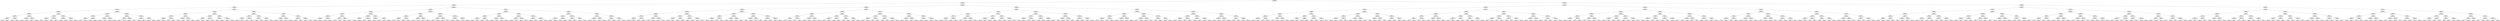 ## [header material...]
## Command to get the layout: "dot -Teps thisfile > thisfile.eps"
graph "test"
{
node [shape="rectangle", fontsize=10, width=".2", height=".2", margin=0];
graph[fontsize=8];

n000 [label="clustersize = 14060
splitting feature:
((-0.136,-0.7)-(-0.581,0.787))"] ;
n000 -- n001 ;
n001 [label="clustersize = 8614
splitting feature:
((0.0549,0.919)-(0.288,-0.436))"] ;
n001 -- n002 ;
n002 [label="clustersize = 3351
splitting feature:
((0.918,-0.725)-(-0.509,0.265))"] ;
n002 -- n003 ;
n003 [label="clustersize = 891
splitting feature:
((-0.119,0.839)-(-0.236,-0.296))"] ;
n003 -- n004 ;
n004 [label="clustersize = 444
splitting feature:
((-0.0317,-0.553)-(0.174,0.961))"] ;
n004 -- n005 ;
n005 [label="clustersize = 192
splitting feature:
((0.0209,0.138)-(0.0302,0.528))"] ;
n005 -- n006 ;
n006 [label="clustersize = 113
splitting feature:
((-0.00707,0.127)-(0.023,0.738))"] ;
n006 -- n007 ;
n007 [label="clustersize = 90
splitting feature:
((-0.364,-0.593)-(0.427,-0.0918))"] ;
n007 -- n008 ;
n008 [label="clustersize = 62
splitting feature:
((-0.866,-0.973)-(-0.811,-0.533))"] ;
n008 -- n009 ;
n009 [label="clustersize = 26
pupil avg:
[ 0.1143713  -0.05207738]"] ;
n008 -- n010 ;
n010 [label="clustersize = 36
pupil avg:
[ 0.24037229 -0.05764144]"] ;
n007 -- n011 ;
n011 [label="clustersize = 28
splitting feature:
((0.0951,0.769)-(0.889,0.424))"] ;
n011 -- n012 ;
n012 [label="clustersize = 24
pupil avg:
[ 0.07221947  0.07104586]"] ;
n011 -- n013 ;
n013 [label="clustersize = 4
pupil avg:
[-0.22541494  0.03947499]"] ;
n006 -- n014 ;
n014 [label="clustersize = 23
splitting feature:
((0.588,-0.385)-(-0.893,-0.285))"] ;
n014 -- n015 ;
n015 [label="clustersize = 9
splitting feature:
((0.629,-0.461)-(-0.288,-0.908))"] ;
n015 -- n016 ;
n016 [label="clustersize = 4
pupil avg:
[ 0.70364782 -0.05380061]"] ;
n015 -- n017 ;
n017 [label="clustersize = 5
pupil avg:
[ 0.31544125  0.10141154]"] ;
n014 -- n018 ;
n018 [label="clustersize = 14
splitting feature:
((0.179,-0.118)-(0.118,0.0819))"] ;
n018 -- n019 ;
n019 [label="clustersize = 4
pupil avg:
[-0.19400739  0.02501233]"] ;
n018 -- n020 ;
n020 [label="clustersize = 10
pupil avg:
[ 0.2886672  -0.01595988]"] ;
n005 -- n021 ;
n021 [label="clustersize = 79
splitting feature:
((0.337,0.943)-(0.54,-0.94))"] ;
n021 -- n022 ;
n022 [label="clustersize = 26
splitting feature:
((0.746,-0.125)-(-0.348,0.341))"] ;
n022 -- n023 ;
n023 [label="clustersize = 12
splitting feature:
((0.631,-0.519)-(-0.773,0.52))"] ;
n023 -- n024 ;
n024 [label="clustersize = 8
pupil avg:
[ 0.50064639 -0.00509289]"] ;
n023 -- n025 ;
n025 [label="clustersize = 4
pupil avg:
[ 0.64123128  0.10082578]"] ;
n022 -- n026 ;
n026 [label="clustersize = 14
splitting feature:
((0.113,0.0524)-(-0.733,-0.583))"] ;
n026 -- n027 ;
n027 [label="clustersize = 6
pupil avg:
[-0.14030788  0.09961333]"] ;
n026 -- n028 ;
n028 [label="clustersize = 8
pupil avg:
[ 0.31469017 -0.10737179]"] ;
n021 -- n029 ;
n029 [label="clustersize = 53
splitting feature:
((-0.885,0.271)-(0.997,0.227))"] ;
n029 -- n030 ;
n030 [label="clustersize = 43
splitting feature:
((0.0604,-0.679)-(0.74,-0.858))"] ;
n030 -- n031 ;
n031 [label="clustersize = 24
pupil avg:
[ 0.40799074  0.0136203 ]"] ;
n030 -- n032 ;
n032 [label="clustersize = 19
pupil avg:
[ 0.59016946 -0.09988815]"] ;
n029 -- n033 ;
n033 [label="clustersize = 10
splitting feature:
((0.596,0.94)-(-0.487,0.223))"] ;
n033 -- n034 ;
n034 [label="clustersize = 4
pupil avg:
[ 0.55423186  0.32444286]"] ;
n033 -- n035 ;
n035 [label="clustersize = 6
pupil avg:
[ 0.38910537  0.06612751]"] ;
n004 -- n036 ;
n036 [label="clustersize = 252
splitting feature:
((-0.866,-0.788)-(-0.0916,-0.147))"] ;
n036 -- n037 ;
n037 [label="clustersize = 99
splitting feature:
((-0.835,0.474)-(-0.285,0.0271))"] ;
n037 -- n038 ;
n038 [label="clustersize = 51
splitting feature:
((-0.426,0.251)-(0.936,0.258))"] ;
n038 -- n039 ;
n039 [label="clustersize = 28
splitting feature:
((0.431,0.887)-(-0.835,0.646))"] ;
n039 -- n040 ;
n040 [label="clustersize = 6
pupil avg:
[ 0.83565671  0.22702025]"] ;
n039 -- n041 ;
n041 [label="clustersize = 22
pupil avg:
[ 0.68547937 -0.01559223]"] ;
n038 -- n042 ;
n042 [label="clustersize = 23
splitting feature:
((-0.792,-0.959)-(0.154,-0.193))"] ;
n042 -- n043 ;
n043 [label="clustersize = 19
pupil avg:
[ 0.65629701  0.18304059]"] ;
n042 -- n044 ;
n044 [label="clustersize = 4
pupil avg:
[ 0.25661765  0.15416667]"] ;
n037 -- n045 ;
n045 [label="clustersize = 48
splitting feature:
((0.283,0.0239)-(0.104,0.595))"] ;
n045 -- n046 ;
n046 [label="clustersize = 15
splitting feature:
((-0.29,0.346)-(-0.756,-0.119))"] ;
n046 -- n047 ;
n047 [label="clustersize = 10
pupil avg:
[ 0.3078044   0.13473823]"] ;
n046 -- n048 ;
n048 [label="clustersize = 5
pupil avg:
[-0.48937729  0.15764236]"] ;
n045 -- n049 ;
n049 [label="clustersize = 33
splitting feature:
((-0.916,0.643)-(0.279,-0.406))"] ;
n049 -- n050 ;
n050 [label="clustersize = 19
pupil avg:
[ 0.57202993 -0.07267369]"] ;
n049 -- n051 ;
n051 [label="clustersize = 14
pupil avg:
[ 0.55641192  0.26538054]"] ;
n036 -- n052 ;
n052 [label="clustersize = 153
splitting feature:
((-0.537,0.324)-(-0.409,0.804))"] ;
n052 -- n053 ;
n053 [label="clustersize = 32
splitting feature:
((-0.15,0.588)-(0.406,-0.985))"] ;
n053 -- n054 ;
n054 [label="clustersize = 22
splitting feature:
((0.527,0.472)-(0.16,-0.24))"] ;
n054 -- n055 ;
n055 [label="clustersize = 7
pupil avg:
[ 0.39383228  0.16632706]"] ;
n054 -- n056 ;
n056 [label="clustersize = 15
pupil avg:
[ 0.64429074  0.06823687]"] ;
n053 -- n057 ;
n057 [label="clustersize = 10
splitting feature:
((-0.02,0.863)-(-0.0142,0.484))"] ;
n057 -- n058 ;
n058 [label="clustersize = 4
pupil avg:
[-0.02855478 -0.06197969]"] ;
n057 -- n059 ;
n059 [label="clustersize = 6
pupil avg:
[ 0.46301616  0.11052709]"] ;
n052 -- n060 ;
n060 [label="clustersize = 121
splitting feature:
((0.469,0.454)-(-0.927,0.354))"] ;
n060 -- n061 ;
n061 [label="clustersize = 27
splitting feature:
((-0.017,0.0118)-(0.0491,0.672))"] ;
n061 -- n062 ;
n062 [label="clustersize = 15
pupil avg:
[-0.07085143  0.10358295]"] ;
n061 -- n063 ;
n063 [label="clustersize = 12
pupil avg:
[ 0.31490488  0.21276652]"] ;
n060 -- n064 ;
n064 [label="clustersize = 94
splitting feature:
((0.431,-0.888)-(-0.5,0.0891))"] ;
n064 -- n065 ;
n065 [label="clustersize = 84
pupil avg:
[ 0.29095683  0.00448106]"] ;
n064 -- n066 ;
n066 [label="clustersize = 10
pupil avg:
[ 0.62978826 -0.0587878 ]"] ;
n003 -- n067 ;
n067 [label="clustersize = 447
splitting feature:
((-0.0819,-0.232)-(0.00511,0.276))"] ;
n067 -- n068 ;
n068 [label="clustersize = 177
splitting feature:
((0.43,0.0135)-(0.922,0.672))"] ;
n068 -- n069 ;
n069 [label="clustersize = 117
splitting feature:
((-0.227,0.235)-(0.369,0.443))"] ;
n069 -- n070 ;
n070 [label="clustersize = 89
splitting feature:
((-0.173,0.627)-(-0.045,-0.561))"] ;
n070 -- n071 ;
n071 [label="clustersize = 54
splitting feature:
((-0.106,0.948)-(0.625,0.899))"] ;
n071 -- n072 ;
n072 [label="clustersize = 47
pupil avg:
[ 0.05539633 -0.03250287]"] ;
n071 -- n073 ;
n073 [label="clustersize = 7
pupil avg:
[ 0.39879547 -0.05439413]"] ;
n070 -- n074 ;
n074 [label="clustersize = 35
splitting feature:
((0.665,-0.0436)-(0.244,-0.182))"] ;
n074 -- n075 ;
n075 [label="clustersize = 8
pupil avg:
[ 0.12462933 -0.05415361]"] ;
n074 -- n076 ;
n076 [label="clustersize = 27
pupil avg:
[-0.11344457  0.06894753]"] ;
n069 -- n077 ;
n077 [label="clustersize = 28
splitting feature:
((-0.151,0.278)-(0.683,-0.347))"] ;
n077 -- n078 ;
n078 [label="clustersize = 16
splitting feature:
((0.202,0.276)-(-0.314,-0.182))"] ;
n078 -- n079 ;
n079 [label="clustersize = 10
pupil avg:
[ 0.35840896  0.18983555]"] ;
n078 -- n080 ;
n080 [label="clustersize = 6
pupil avg:
[-0.19121191  0.0409606 ]"] ;
n077 -- n081 ;
n081 [label="clustersize = 12
splitting feature:
((0.169,0.722)-(-0.0612,-0.165))"] ;
n081 -- n082 ;
n082 [label="clustersize = 8
pupil avg:
[ 0.67304981  0.27883293]"] ;
n081 -- n083 ;
n083 [label="clustersize = 4
pupil avg:
[-0.14290383  0.17154528]"] ;
n068 -- n084 ;
n084 [label="clustersize = 60
splitting feature:
((0.229,0.157)-(-0.431,0.487))"] ;
n084 -- n085 ;
n085 [label="clustersize = 35
splitting feature:
((-0.148,0.593)-(0.237,0.317))"] ;
n085 -- n086 ;
n086 [label="clustersize = 18
splitting feature:
((-0.23,0.717)-(0.425,0.942))"] ;
n086 -- n087 ;
n087 [label="clustersize = 12
pupil avg:
[ 0.04072818  0.00122803]"] ;
n086 -- n088 ;
n088 [label="clustersize = 6
pupil avg:
[-0.14689022 -0.10597688]"] ;
n085 -- n089 ;
n089 [label="clustersize = 17
splitting feature:
((0.392,0.452)-(-0.547,-0.484))"] ;
n089 -- n090 ;
n090 [label="clustersize = 13
pupil avg:
[-0.13653297 -0.02304657]"] ;
n089 -- n091 ;
n091 [label="clustersize = 4
pupil avg:
[-0.63015873  0.05050505]"] ;
n084 -- n092 ;
n092 [label="clustersize = 25
splitting feature:
((0.794,-0.289)-(-0.752,0.394))"] ;
n092 -- n093 ;
n093 [label="clustersize = 12
splitting feature:
((-0.608,0.0248)-(0.495,-0.107))"] ;
n093 -- n094 ;
n094 [label="clustersize = 8
pupil avg:
[ 0.37632351 -0.22919674]"] ;
n093 -- n095 ;
n095 [label="clustersize = 4
pupil avg:
[ 0.08937198 -0.15806159]"] ;
n092 -- n096 ;
n096 [label="clustersize = 13
splitting feature:
((-0.816,-0.00373)-(0.187,-0.59))"] ;
n096 -- n097 ;
n097 [label="clustersize = 5
pupil avg:
[-0.25968615 -0.13683261]"] ;
n096 -- n098 ;
n098 [label="clustersize = 8
pupil avg:
[ 0.04297141 -0.08436991]"] ;
n067 -- n099 ;
n099 [label="clustersize = 270
splitting feature:
((0.0822,0.491)-(0.439,0.483))"] ;
n099 -- n100 ;
n100 [label="clustersize = 161
splitting feature:
((-0.955,0.941)-(0.587,-0.823))"] ;
n100 -- n101 ;
n101 [label="clustersize = 72
splitting feature:
((-0.256,-0.726)-(0.458,0.0751))"] ;
n101 -- n102 ;
n102 [label="clustersize = 51
splitting feature:
((-0.512,0.697)-(-0.584,0.276))"] ;
n102 -- n103 ;
n103 [label="clustersize = 35
pupil avg:
[ 0.25654054 -0.09021653]"] ;
n102 -- n104 ;
n104 [label="clustersize = 16
pupil avg:
[ 0.36747647  0.03658056]"] ;
n101 -- n105 ;
n105 [label="clustersize = 21
splitting feature:
((-0.234,-0.783)-(0.581,0.305))"] ;
n105 -- n106 ;
n106 [label="clustersize = 14
pupil avg:
[ 0.25581171  0.18043868]"] ;
n105 -- n107 ;
n107 [label="clustersize = 7
pupil avg:
[ 0.73171511  0.11770769]"] ;
n100 -- n108 ;
n108 [label="clustersize = 89
splitting feature:
((0.6,0.413)-(-0.979,-0.391))"] ;
n108 -- n109 ;
n109 [label="clustersize = 41
splitting feature:
((0.247,0.97)-(-0.0528,-0.666))"] ;
n109 -- n110 ;
n110 [label="clustersize = 13
pupil avg:
[ 0.36120965  0.1818608 ]"] ;
n109 -- n111 ;
n111 [label="clustersize = 28
pupil avg:
[ 0.13841015  0.05930187]"] ;
n108 -- n112 ;
n112 [label="clustersize = 48
splitting feature:
((-0.101,-0.544)-(0.288,-0.0671))"] ;
n112 -- n113 ;
n113 [label="clustersize = 36
pupil avg:
[ 0.14288488 -0.05129357]"] ;
n112 -- n114 ;
n114 [label="clustersize = 12
pupil avg:
[-0.02790245  0.08420515]"] ;
n099 -- n115 ;
n115 [label="clustersize = 109
splitting feature:
((0.57,0.879)-(-0.923,-0.417))"] ;
n115 -- n116 ;
n116 [label="clustersize = 34
splitting feature:
((0.642,0.272)-(-0.604,-0.212))"] ;
n116 -- n117 ;
n117 [label="clustersize = 15
splitting feature:
((0.151,-0.99)-(0.487,0.302))"] ;
n117 -- n118 ;
n118 [label="clustersize = 7
pupil avg:
[-0.06082262  0.19720666]"] ;
n117 -- n119 ;
n119 [label="clustersize = 8
pupil avg:
[ 0.37756322  0.32959291]"] ;
n116 -- n120 ;
n120 [label="clustersize = 19
splitting feature:
((0.101,-0.114)-(-0.685,0.667))"] ;
n120 -- n121 ;
n121 [label="clustersize = 11
pupil avg:
[ 0.04220809  0.00165376]"] ;
n120 -- n122 ;
n122 [label="clustersize = 8
pupil avg:
[ 0.15685723  0.02857088]"] ;
n115 -- n123 ;
n123 [label="clustersize = 75
splitting feature:
((-0.776,-0.125)-(0.451,-0.548))"] ;
n123 -- n124 ;
n124 [label="clustersize = 51
splitting feature:
((-0.178,0.553)-(0.932,-0.449))"] ;
n124 -- n125 ;
n125 [label="clustersize = 46
pupil avg:
[ 0.07957954  0.01276009]"] ;
n124 -- n126 ;
n126 [label="clustersize = 5
pupil avg:
[-0.11755723  0.02193857]"] ;
n123 -- n127 ;
n127 [label="clustersize = 24
splitting feature:
((-0.976,0.588)-(-0.033,0.335))"] ;
n127 -- n128 ;
n128 [label="clustersize = 5
pupil avg:
[ 0.28586048 -0.03701177]"] ;
n127 -- n129 ;
n129 [label="clustersize = 19
pupil avg:
[ 0.12211979 -0.02402661]"] ;
n002 -- n130 ;
n130 [label="clustersize = 2460
splitting feature:
((0.866,0.549)-(0.723,0.151))"] ;
n130 -- n131 ;
n131 [label="clustersize = 999
splitting feature:
((-0.483,0.928)-(0.494,0.171))"] ;
n131 -- n132 ;
n132 [label="clustersize = 594
splitting feature:
((0.605,0.111)-(-0.689,0.547))"] ;
n132 -- n133 ;
n133 [label="clustersize = 87
splitting feature:
((-0.87,0.393)-(-0.44,-0.878))"] ;
n133 -- n134 ;
n134 [label="clustersize = 23
splitting feature:
((-0.909,-0.0386)-(0.618,0.496))"] ;
n134 -- n135 ;
n135 [label="clustersize = 14
splitting feature:
((0.122,-0.896)-(-0.568,-0.817))"] ;
n135 -- n136 ;
n136 [label="clustersize = 10
pupil avg:
[ 0.29607164 -0.15946721]"] ;
n135 -- n137 ;
n137 [label="clustersize = 4
pupil avg:
[ 0.46388889 -0.13194444]"] ;
n134 -- n138 ;
n138 [label="clustersize = 9
splitting feature:
((0.42,0.743)-(-0.301,-0.907))"] ;
n138 -- n139 ;
n139 [label="clustersize = 4
pupil avg:
[ 0.52713978 -0.00875924]"] ;
n138 -- n140 ;
n140 [label="clustersize = 5
pupil avg:
[ 0.74952456 -0.02447753]"] ;
n133 -- n141 ;
n141 [label="clustersize = 64
splitting feature:
((-0.415,0.958)-(-0.24,0.0157))"] ;
n141 -- n142 ;
n142 [label="clustersize = 16
splitting feature:
((-0.494,0.841)-(-0.492,-0.51))"] ;
n142 -- n143 ;
n143 [label="clustersize = 10
pupil avg:
[ 0.53406433  0.04639838]"] ;
n142 -- n144 ;
n144 [label="clustersize = 6
pupil avg:
[ 0.16203329 -0.047151  ]"] ;
n141 -- n145 ;
n145 [label="clustersize = 48
splitting feature:
((-0.662,-0.958)-(-0.848,-0.781))"] ;
n145 -- n146 ;
n146 [label="clustersize = 21
pupil avg:
[-0.02403454 -0.03711364]"] ;
n145 -- n147 ;
n147 [label="clustersize = 27
pupil avg:
[ 0.25319738 -0.18642272]"] ;
n132 -- n148 ;
n148 [label="clustersize = 507
splitting feature:
((-0.22,-0.261)-(-0.24,0.656))"] ;
n148 -- n149 ;
n149 [label="clustersize = 316
splitting feature:
((0.0933,-0.756)-(0.549,0.839))"] ;
n149 -- n150 ;
n150 [label="clustersize = 228
splitting feature:
((-0.371,-0.234)-(0.216,0.207))"] ;
n150 -- n151 ;
n151 [label="clustersize = 157
pupil avg:
[-0.05611511 -0.15893638]"] ;
n150 -- n152 ;
n152 [label="clustersize = 71
pupil avg:
[ 0.10614239  0.01956603]"] ;
n149 -- n153 ;
n153 [label="clustersize = 88
splitting feature:
((-0.129,-0.0992)-(-0.308,-0.286))"] ;
n153 -- n154 ;
n154 [label="clustersize = 49
pupil avg:
[-0.09460976 -0.15457411]"] ;
n153 -- n155 ;
n155 [label="clustersize = 39
pupil avg:
[-0.22539381 -0.23098368]"] ;
n148 -- n156 ;
n156 [label="clustersize = 191
splitting feature:
((-0.338,0.353)-(-0.167,0.441))"] ;
n156 -- n157 ;
n157 [label="clustersize = 113
splitting feature:
((-0.387,0.25)-(-0.206,0.0228))"] ;
n157 -- n158 ;
n158 [label="clustersize = 43
pupil avg:
[ 0.18952621 -0.16982987]"] ;
n157 -- n159 ;
n159 [label="clustersize = 70
pupil avg:
[ 0.01476097 -0.13023542]"] ;
n156 -- n160 ;
n160 [label="clustersize = 78
splitting feature:
((0.629,0.74)-(0.295,0.747))"] ;
n160 -- n161 ;
n161 [label="clustersize = 20
pupil avg:
[ 0.03841116 -0.03864358]"] ;
n160 -- n162 ;
n162 [label="clustersize = 58
pupil avg:
[ 0.30374017 -0.07442419]"] ;
n131 -- n163 ;
n163 [label="clustersize = 405
splitting feature:
((-0.0537,0.983)-(-0.144,-0.306))"] ;
n163 -- n164 ;
n164 [label="clustersize = 116
splitting feature:
((0.799,0.764)-(0.791,-0.342))"] ;
n164 -- n165 ;
n165 [label="clustersize = 91
splitting feature:
((0.656,0.665)-(0.568,0.336))"] ;
n165 -- n166 ;
n166 [label="clustersize = 55
splitting feature:
((-0.0468,0.66)-(0.441,0.778))"] ;
n166 -- n167 ;
n167 [label="clustersize = 33
pupil avg:
[ 0.06591481  0.0728539 ]"] ;
n166 -- n168 ;
n168 [label="clustersize = 22
pupil avg:
[-0.09752612  0.02172129]"] ;
n165 -- n169 ;
n169 [label="clustersize = 36
splitting feature:
((-0.11,-0.809)-(0.576,-0.906))"] ;
n169 -- n170 ;
n170 [label="clustersize = 30
pupil avg:
[ 0.19786803  0.07058978]"] ;
n169 -- n171 ;
n171 [label="clustersize = 6
pupil avg:
[ 0.52348112 -0.02382401]"] ;
n164 -- n172 ;
n172 [label="clustersize = 25
splitting feature:
((-0.334,-0.745)-(0.0782,-0.813))"] ;
n172 -- n173 ;
n173 [label="clustersize = 11
splitting feature:
((0.841,0.215)-(0.55,0.891))"] ;
n173 -- n174 ;
n174 [label="clustersize = 7
pupil avg:
[ 0.17251378 -0.00721088]"] ;
n173 -- n175 ;
n175 [label="clustersize = 4
pupil avg:
[ 0.31271728  0.18598917]"] ;
n172 -- n176 ;
n176 [label="clustersize = 14
splitting feature:
((0.383,-0.182)-(-0.281,0.541))"] ;
n176 -- n177 ;
n177 [label="clustersize = 4
pupil avg:
[ 0.66628151  0.04607843]"] ;
n176 -- n178 ;
n178 [label="clustersize = 10
pupil avg:
[ 0.37183638 -0.04152016]"] ;
n163 -- n179 ;
n179 [label="clustersize = 289
splitting feature:
((0.937,0.428)-(0.707,-0.569))"] ;
n179 -- n180 ;
n180 [label="clustersize = 183
splitting feature:
((0.0829,-0.188)-(-0.305,-0.401))"] ;
n180 -- n181 ;
n181 [label="clustersize = 104
splitting feature:
((0.623,0.56)-(0.294,-0.16))"] ;
n181 -- n182 ;
n182 [label="clustersize = 50
pupil avg:
[-0.18767336 -0.02704488]"] ;
n181 -- n183 ;
n183 [label="clustersize = 54
pupil avg:
[-0.08389182  0.09336589]"] ;
n180 -- n184 ;
n184 [label="clustersize = 79
splitting feature:
((-0.377,0.477)-(0.279,-0.0188))"] ;
n184 -- n185 ;
n185 [label="clustersize = 58
pupil avg:
[-0.34909989 -0.17846451]"] ;
n184 -- n186 ;
n186 [label="clustersize = 21
pupil avg:
[-0.11991917 -0.01178301]"] ;
n179 -- n187 ;
n187 [label="clustersize = 106
splitting feature:
((-0.327,-0.226)-(0.00443,-0.888))"] ;
n187 -- n188 ;
n188 [label="clustersize = 46
splitting feature:
((-0.0182,0.18)-(0.896,0.933))"] ;
n188 -- n189 ;
n189 [label="clustersize = 40
pupil avg:
[ 0.07581938  0.04841992]"] ;
n188 -- n190 ;
n190 [label="clustersize = 6
pupil avg:
[-0.20304523 -0.22903375]"] ;
n187 -- n191 ;
n191 [label="clustersize = 60
splitting feature:
((-0.683,0.451)-(-0.752,0.616))"] ;
n191 -- n192 ;
n192 [label="clustersize = 52
pupil avg:
[-0.09625011  0.14299387]"] ;
n191 -- n193 ;
n193 [label="clustersize = 8
pupil avg:
[ 0.05388136 -0.00853262]"] ;
n130 -- n194 ;
n194 [label="clustersize = 1461
splitting feature:
((-0.303,0.224)-(0.37,0.168))"] ;
n194 -- n195 ;
n195 [label="clustersize = 1053
splitting feature:
((-0.966,0.67)-(-0.162,-0.228))"] ;
n195 -- n196 ;
n196 [label="clustersize = 256
splitting feature:
((0.11,0.869)-(-0.416,0.471))"] ;
n196 -- n197 ;
n197 [label="clustersize = 119
splitting feature:
((-0.341,-0.953)-(0.154,0.671))"] ;
n197 -- n198 ;
n198 [label="clustersize = 41
splitting feature:
((-0.367,-0.322)-(0.359,0.176))"] ;
n198 -- n199 ;
n199 [label="clustersize = 28
pupil avg:
[ 0.11868344 -0.06392213]"] ;
n198 -- n200 ;
n200 [label="clustersize = 13
pupil avg:
[ 0.39841298 -0.00253254]"] ;
n197 -- n201 ;
n201 [label="clustersize = 78
splitting feature:
((0.0668,0.273)-(0.372,-0.135))"] ;
n201 -- n202 ;
n202 [label="clustersize = 55
pupil avg:
[ 0.35075699 -0.05104112]"] ;
n201 -- n203 ;
n203 [label="clustersize = 23
pupil avg:
[ 0.6426764  -0.05638075]"] ;
n196 -- n204 ;
n204 [label="clustersize = 137
splitting feature:
((0.189,-0.563)-(-0.79,-0.666))"] ;
n204 -- n205 ;
n205 [label="clustersize = 64
splitting feature:
((-0.111,-0.949)-(-0.629,-0.377))"] ;
n205 -- n206 ;
n206 [label="clustersize = 20
pupil avg:
[ 0.1088369  -0.12660659]"] ;
n205 -- n207 ;
n207 [label="clustersize = 44
pupil avg:
[ 0.36320457 -0.09976772]"] ;
n204 -- n208 ;
n208 [label="clustersize = 73
splitting feature:
((-0.521,0.151)-(0.348,0.161))"] ;
n208 -- n209 ;
n209 [label="clustersize = 64
pupil avg:
[ 0.11002662 -0.16390551]"] ;
n208 -- n210 ;
n210 [label="clustersize = 9
pupil avg:
[ 0.41569816 -0.15849156]"] ;
n195 -- n211 ;
n211 [label="clustersize = 797
splitting feature:
((-0.524,0.423)-(-0.332,0.901))"] ;
n211 -- n212 ;
n212 [label="clustersize = 471
splitting feature:
((-0.022,-0.0429)-(0.0231,0.271))"] ;
n212 -- n213 ;
n213 [label="clustersize = 266
splitting feature:
((0.225,0.0614)-(-0.183,-0.805))"] ;
n213 -- n214 ;
n214 [label="clustersize = 162
pupil avg:
[ 0.00147021  0.00870208]"] ;
n213 -- n215 ;
n215 [label="clustersize = 104
pupil avg:
[-0.08730615 -0.11208183]"] ;
n212 -- n216 ;
n216 [label="clustersize = 205
splitting feature:
((-0.988,-0.729)-(-0.116,0.811))"] ;
n216 -- n217 ;
n217 [label="clustersize = 40
pupil avg:
[-0.0234691  -0.15059053]"] ;
n216 -- n218 ;
n218 [label="clustersize = 165
pupil avg:
[ 0.15672892  0.03821239]"] ;
n211 -- n219 ;
n219 [label="clustersize = 326
splitting feature:
((-0.38,-0.362)-(-0.144,0.662))"] ;
n219 -- n220 ;
n220 [label="clustersize = 100
splitting feature:
((-0.15,0.0556)-(-0.302,0.849))"] ;
n220 -- n221 ;
n221 [label="clustersize = 79
pupil avg:
[-0.0465966  -0.08186937]"] ;
n220 -- n222 ;
n222 [label="clustersize = 21
pupil avg:
[ 0.31023771 -0.02522228]"] ;
n219 -- n223 ;
n223 [label="clustersize = 226
splitting feature:
((0.485,-0.959)-(0.102,-0.673))"] ;
n223 -- n224 ;
n224 [label="clustersize = 39
pupil avg:
[ 0.45217384  0.02223122]"] ;
n223 -- n225 ;
n225 [label="clustersize = 187
pupil avg:
[ 0.2175017  -0.03115384]"] ;
n194 -- n226 ;
n226 [label="clustersize = 408
splitting feature:
((0.503,0.675)-(-0.0854,-0.738))"] ;
n226 -- n227 ;
n227 [label="clustersize = 104
splitting feature:
((0.138,0.974)-(-0.0769,-0.407))"] ;
n227 -- n228 ;
n228 [label="clustersize = 71
splitting feature:
((-0.576,0.661)-(-0.88,0.424))"] ;
n228 -- n229 ;
n229 [label="clustersize = 32
splitting feature:
((-0.283,-0.145)-(-0.994,-0.704))"] ;
n229 -- n230 ;
n230 [label="clustersize = 16
pupil avg:
[ 0.09323246  0.24205039]"] ;
n229 -- n231 ;
n231 [label="clustersize = 16
pupil avg:
[ 0.43663873  0.29505308]"] ;
n228 -- n232 ;
n232 [label="clustersize = 39
splitting feature:
((0.39,0.333)-(-0.948,0.791))"] ;
n232 -- n233 ;
n233 [label="clustersize = 24
pupil avg:
[ 0.39851394  0.20776363]"] ;
n232 -- n234 ;
n234 [label="clustersize = 15
pupil avg:
[ 0.68077983  0.08396082]"] ;
n227 -- n235 ;
n235 [label="clustersize = 33
splitting feature:
((0.0485,0.836)-(-0.308,-0.606))"] ;
n235 -- n236 ;
n236 [label="clustersize = 18
splitting feature:
((-0.601,0.0492)-(-0.0367,0.455))"] ;
n236 -- n237 ;
n237 [label="clustersize = 9
pupil avg:
[-0.03519028  0.19895749]"] ;
n236 -- n238 ;
n238 [label="clustersize = 9
pupil avg:
[ 0.36053202  0.22509879]"] ;
n235 -- n239 ;
n239 [label="clustersize = 15
splitting feature:
((0.704,-0.794)-(0.377,-0.3))"] ;
n239 -- n240 ;
n240 [label="clustersize = 5
pupil avg:
[-0.11289973 -0.00735579]"] ;
n239 -- n241 ;
n241 [label="clustersize = 10
pupil avg:
[-0.13613443  0.28178822]"] ;
n226 -- n242 ;
n242 [label="clustersize = 304
splitting feature:
((-0.853,0.46)-(0.46,0.093))"] ;
n242 -- n243 ;
n243 [label="clustersize = 115
splitting feature:
((-0.887,0.277)-(-0.108,-0.342))"] ;
n243 -- n244 ;
n244 [label="clustersize = 52
splitting feature:
((-0.0729,-0.0765)-(-0.239,0.431))"] ;
n244 -- n245 ;
n245 [label="clustersize = 37
pupil avg:
[ 0.26468248  0.04892788]"] ;
n244 -- n246 ;
n246 [label="clustersize = 15
pupil avg:
[ 0.33741293 -0.11700839]"] ;
n243 -- n247 ;
n247 [label="clustersize = 63
splitting feature:
((-0.484,0.391)-(0.413,0.171))"] ;
n247 -- n248 ;
n248 [label="clustersize = 26
pupil avg:
[ 0.02482818 -0.01208575]"] ;
n247 -- n249 ;
n249 [label="clustersize = 37
pupil avg:
[ 0.17742234  0.08159926]"] ;
n242 -- n250 ;
n250 [label="clustersize = 189
splitting feature:
((0.0356,-0.29)-(-0.888,-0.923))"] ;
n250 -- n251 ;
n251 [label="clustersize = 158
splitting feature:
((0.149,0.752)-(-0.577,-0.624))"] ;
n251 -- n252 ;
n252 [label="clustersize = 112
pupil avg:
[ 0.07722672  0.12521457]"] ;
n251 -- n253 ;
n253 [label="clustersize = 46
pupil avg:
[-0.07654758  0.13546071]"] ;
n250 -- n254 ;
n254 [label="clustersize = 31
splitting feature:
((0.525,-0.944)-(0.105,-0.0355))"] ;
n254 -- n255 ;
n255 [label="clustersize = 9
pupil avg:
[ 0.51551902  0.16122254]"] ;
n254 -- n256 ;
n256 [label="clustersize = 22
pupil avg:
[ 0.09531716  0.10566153]"] ;
n001 -- n257 ;
n257 [label="clustersize = 5263
splitting feature:
((-0.0621,0.86)-(-0.026,-0.997))"] ;
n257 -- n258 ;
n258 [label="clustersize = 1584
splitting feature:
((-0.283,0.808)-(0.287,-0.022))"] ;
n258 -- n259 ;
n259 [label="clustersize = 693
splitting feature:
((-0.345,-0.886)-(0.53,-0.0565))"] ;
n259 -- n260 ;
n260 [label="clustersize = 422
splitting feature:
((-0.0549,-0.0972)-(-0.313,0.449))"] ;
n260 -- n261 ;
n261 [label="clustersize = 208
splitting feature:
((0.822,-0.309)-(0.939,0.145))"] ;
n261 -- n262 ;
n262 [label="clustersize = 139
splitting feature:
((-0.0713,0.512)-(-0.438,-0.264))"] ;
n262 -- n263 ;
n263 [label="clustersize = 83
splitting feature:
((-0.873,0.92)-(-0.526,0.865))"] ;
n263 -- n264 ;
n264 [label="clustersize = 32
pupil avg:
[ 0.36268367 -0.02619066]"] ;
n263 -- n265 ;
n265 [label="clustersize = 51
pupil avg:
[ 0.07229695  0.00516738]"] ;
n262 -- n266 ;
n266 [label="clustersize = 56
splitting feature:
((-0.657,-0.728)-(-0.442,0.453))"] ;
n266 -- n267 ;
n267 [label="clustersize = 10
pupil avg:
[-0.26694681 -0.12697284]"] ;
n266 -- n268 ;
n268 [label="clustersize = 46
pupil avg:
[ 0.06672909 -0.10751761]"] ;
n261 -- n269 ;
n269 [label="clustersize = 69
splitting feature:
((-0.419,0.221)-(0.798,0.774))"] ;
n269 -- n270 ;
n270 [label="clustersize = 47
splitting feature:
((-0.157,0.111)-(0.15,-0.432))"] ;
n270 -- n271 ;
n271 [label="clustersize = 29
pupil avg:
[-0.04850575 -0.17826992]"] ;
n270 -- n272 ;
n272 [label="clustersize = 18
pupil avg:
[-0.24996396 -0.0132718 ]"] ;
n269 -- n273 ;
n273 [label="clustersize = 22
splitting feature:
((-0.0672,-0.267)-(-0.673,0.00728))"] ;
n273 -- n274 ;
n274 [label="clustersize = 18
pupil avg:
[ 0.04593801  0.03372325]"] ;
n273 -- n275 ;
n275 [label="clustersize = 4
pupil avg:
[ 0.18603447  0.07451377]"] ;
n260 -- n276 ;
n276 [label="clustersize = 214
splitting feature:
((-0.834,0.745)-(-0.0399,0.138))"] ;
n276 -- n277 ;
n277 [label="clustersize = 46
splitting feature:
((-0.528,-0.341)-(-0.0812,0.364))"] ;
n277 -- n278 ;
n278 [label="clustersize = 12
splitting feature:
((-0.113,0.134)-(0.855,-0.341))"] ;
n278 -- n279 ;
n279 [label="clustersize = 8
pupil avg:
[ 0.0871212  -0.19750744]"] ;
n278 -- n280 ;
n280 [label="clustersize = 4
pupil avg:
[ 0.5386644  -0.21854794]"] ;
n277 -- n281 ;
n281 [label="clustersize = 34
splitting feature:
((0.132,0.28)-(-0.22,0.829))"] ;
n281 -- n282 ;
n282 [label="clustersize = 9
pupil avg:
[ 0.23835397  0.02069203]"] ;
n281 -- n283 ;
n283 [label="clustersize = 25
pupil avg:
[ 0.50207905 -0.10226132]"] ;
n276 -- n284 ;
n284 [label="clustersize = 168
splitting feature:
((-0.254,-0.291)-(-0.218,0.43))"] ;
n284 -- n285 ;
n285 [label="clustersize = 59
splitting feature:
((-0.491,-0.689)-(-0.0653,-0.707))"] ;
n285 -- n286 ;
n286 [label="clustersize = 23
pupil avg:
[-0.05047547 -0.24468401]"] ;
n285 -- n287 ;
n287 [label="clustersize = 36
pupil avg:
[ 0.12037499 -0.11658825]"] ;
n284 -- n288 ;
n288 [label="clustersize = 109
splitting feature:
((-0.0381,-0.294)-(0.387,0.529))"] ;
n288 -- n289 ;
n289 [label="clustersize = 93
pupil avg:
[ 0.24597869 -0.16687772]"] ;
n288 -- n290 ;
n290 [label="clustersize = 16
pupil avg:
[ 0.19759085  0.10235459]"] ;
n259 -- n291 ;
n291 [label="clustersize = 271
splitting feature:
((0.658,-0.00816)-(-0.374,0.59))"] ;
n291 -- n292 ;
n292 [label="clustersize = 62
splitting feature:
((-0.931,0.271)-(0.211,-0.0188))"] ;
n292 -- n293 ;
n293 [label="clustersize = 28
splitting feature:
((-0.949,-0.394)-(0.611,0.663))"] ;
n293 -- n294 ;
n294 [label="clustersize = 10
splitting feature:
((-0.81,-0.558)-(0.456,-0.126))"] ;
n294 -- n295 ;
n295 [label="clustersize = 4
pupil avg:
[ 0.48196261  0.02603894]"] ;
n294 -- n296 ;
n296 [label="clustersize = 6
pupil avg:
[ 0.4500326  -0.12156076]"] ;
n293 -- n297 ;
n297 [label="clustersize = 18
splitting feature:
((-0.924,0.703)-(-0.595,0.703))"] ;
n297 -- n298 ;
n298 [label="clustersize = 14
pupil avg:
[ 0.46336113  0.12488197]"] ;
n297 -- n299 ;
n299 [label="clustersize = 4
pupil avg:
[ 0.18387097  0.18064516]"] ;
n292 -- n300 ;
n300 [label="clustersize = 34
splitting feature:
((-0.187,0.282)-(0.349,-0.455))"] ;
n300 -- n301 ;
n301 [label="clustersize = 17
splitting feature:
((-0.422,-0.079)-(-0.494,-0.53))"] ;
n301 -- n302 ;
n302 [label="clustersize = 13
pupil avg:
[ 0.1272701   0.03135235]"] ;
n301 -- n303 ;
n303 [label="clustersize = 4
pupil avg:
[ 0.48643631 -0.10468157]"] ;
n300 -- n304 ;
n304 [label="clustersize = 17
splitting feature:
((0.176,0.73)-(0.0567,-0.723))"] ;
n304 -- n305 ;
n305 [label="clustersize = 6
pupil avg:
[ 0.24104402  0.25776517]"] ;
n304 -- n306 ;
n306 [label="clustersize = 11
pupil avg:
[-0.31718058  0.23232753]"] ;
n291 -- n307 ;
n307 [label="clustersize = 209
splitting feature:
((0.975,-0.839)-(-0.92,-0.752))"] ;
n307 -- n308 ;
n308 [label="clustersize = 99
splitting feature:
((0.1,0.921)-(-0.653,-0.241))"] ;
n308 -- n309 ;
n309 [label="clustersize = 28
splitting feature:
((-0.178,0.951)-(0.282,-0.493))"] ;
n309 -- n310 ;
n310 [label="clustersize = 16
pupil avg:
[ 0.48824641 -0.0558704 ]"] ;
n309 -- n311 ;
n311 [label="clustersize = 12
pupil avg:
[ 0.29673326  0.18548705]"] ;
n308 -- n312 ;
n312 [label="clustersize = 71
splitting feature:
((0.11,-0.0188)-(0.144,0.303))"] ;
n312 -- n313 ;
n313 [label="clustersize = 45
pupil avg:
[ 0.49786125 -0.17593847]"] ;
n312 -- n314 ;
n314 [label="clustersize = 26
pupil avg:
[ 0.39569355 -0.02537188]"] ;
n307 -- n315 ;
n315 [label="clustersize = 110
splitting feature:
((0.907,-0.441)-(-0.634,-0.675))"] ;
n315 -- n316 ;
n316 [label="clustersize = 12
splitting feature:
((-0.225,0.972)-(-0.906,0.0898))"] ;
n316 -- n317 ;
n317 [label="clustersize = 4
pupil avg:
[ 0.28494327  0.04454883]"] ;
n316 -- n318 ;
n318 [label="clustersize = 8
pupil avg:
[-0.053219   -0.16125831]"] ;
n315 -- n319 ;
n319 [label="clustersize = 98
splitting feature:
((-0.875,0.844)-(0.0416,-0.822))"] ;
n319 -- n320 ;
n320 [label="clustersize = 48
pupil avg:
[ 0.36193123 -0.10548902]"] ;
n319 -- n321 ;
n321 [label="clustersize = 50
pupil avg:
[ 0.22059653 -0.02863441]"] ;
n258 -- n322 ;
n322 [label="clustersize = 891
splitting feature:
((0.666,0.948)-(-0.736,0.114))"] ;
n322 -- n323 ;
n323 [label="clustersize = 253
splitting feature:
((0.245,0.978)-(-0.931,0.734))"] ;
n323 -- n324 ;
n324 [label="clustersize = 183
splitting feature:
((0.119,0.365)-(0.243,-0.691))"] ;
n324 -- n325 ;
n325 [label="clustersize = 121
splitting feature:
((0.331,0.386)-(0.209,-0.395))"] ;
n325 -- n326 ;
n326 [label="clustersize = 51
splitting feature:
((-0.77,-0.14)-(-0.796,0.293))"] ;
n326 -- n327 ;
n327 [label="clustersize = 35
pupil avg:
[ 0.2366576   0.30049563]"] ;
n326 -- n328 ;
n328 [label="clustersize = 16
pupil avg:
[ 0.22670594  0.17110627]"] ;
n325 -- n329 ;
n329 [label="clustersize = 70
splitting feature:
((0.673,-0.162)-(-0.87,-0.732))"] ;
n329 -- n330 ;
n330 [label="clustersize = 45
pupil avg:
[-0.04210766  0.25125301]"] ;
n329 -- n331 ;
n331 [label="clustersize = 25
pupil avg:
[ 0.12740023  0.11012704]"] ;
n324 -- n332 ;
n332 [label="clustersize = 62
splitting feature:
((0.636,-0.248)-(0.411,0.542))"] ;
n332 -- n333 ;
n333 [label="clustersize = 28
splitting feature:
((-0.817,-0.116)-(-0.956,0.537))"] ;
n333 -- n334 ;
n334 [label="clustersize = 12
pupil avg:
[-0.04667608  0.18300683]"] ;
n333 -- n335 ;
n335 [label="clustersize = 16
pupil avg:
[-0.41664755  0.25422836]"] ;
n332 -- n336 ;
n336 [label="clustersize = 34
splitting feature:
((-0.34,-0.572)-(-0.887,0.111))"] ;
n336 -- n337 ;
n337 [label="clustersize = 29
pupil avg:
[ 0.03112679  0.16861907]"] ;
n336 -- n338 ;
n338 [label="clustersize = 5
pupil avg:
[ 0.1654649  -0.13965844]"] ;
n323 -- n339 ;
n339 [label="clustersize = 70
splitting feature:
((0.905,0.562)-(-0.473,0.709))"] ;
n339 -- n340 ;
n340 [label="clustersize = 32
splitting feature:
((0.119,0.0637)-(-0.11,0.634))"] ;
n340 -- n341 ;
n341 [label="clustersize = 21
splitting feature:
((-0.0386,-0.869)-(0.0707,-0.376))"] ;
n341 -- n342 ;
n342 [label="clustersize = 8
pupil avg:
[-0.00994709  0.13655797]"] ;
n341 -- n343 ;
n343 [label="clustersize = 13
pupil avg:
[ 0.19982975  0.05877886]"] ;
n340 -- n344 ;
n344 [label="clustersize = 11
splitting feature:
((-0.762,-0.52)-(0.041,-0.225))"] ;
n344 -- n345 ;
n345 [label="clustersize = 4
pupil avg:
[ 0.13076906  0.05129673]"] ;
n344 -- n346 ;
n346 [label="clustersize = 7
pupil avg:
[ 0.52662236  0.04186253]"] ;
n339 -- n347 ;
n347 [label="clustersize = 38
splitting feature:
((-0.688,-0.448)-(0.421,0.445))"] ;
n347 -- n348 ;
n348 [label="clustersize = 16
splitting feature:
((-0.998,0.229)-(0.446,-0.892))"] ;
n348 -- n349 ;
n349 [label="clustersize = 12
pupil avg:
[ 0.01485201 -0.09345053]"] ;
n348 -- n350 ;
n350 [label="clustersize = 4
pupil avg:
[-0.32871622  0.0057714 ]"] ;
n347 -- n351 ;
n351 [label="clustersize = 22
splitting feature:
((-0.647,-0.958)-(0.733,0.29))"] ;
n351 -- n352 ;
n352 [label="clustersize = 15
pupil avg:
[ 0.24365071  0.02290511]"] ;
n351 -- n353 ;
n353 [label="clustersize = 7
pupil avg:
[-0.01162316  0.15611284]"] ;
n322 -- n354 ;
n354 [label="clustersize = 638
splitting feature:
((-0.0323,0.751)-(-0.216,-0.294))"] ;
n354 -- n355 ;
n355 [label="clustersize = 215
splitting feature:
((-0.948,0.685)-(-0.216,0.255))"] ;
n355 -- n356 ;
n356 [label="clustersize = 49
splitting feature:
((0.136,0.214)-(-0.0813,-0.948))"] ;
n356 -- n357 ;
n357 [label="clustersize = 38
splitting feature:
((-0.189,0.735)-(0.0359,0.157))"] ;
n357 -- n358 ;
n358 [label="clustersize = 8
pupil avg:
[ 0.52419944  0.0175788 ]"] ;
n357 -- n359 ;
n359 [label="clustersize = 30
pupil avg:
[ 0.25952622  0.12819181]"] ;
n356 -- n360 ;
n360 [label="clustersize = 11
splitting feature:
((-0.412,0.969)-(-0.979,-0.806))"] ;
n360 -- n361 ;
n361 [label="clustersize = 7
pupil avg:
[ 0.51277468  0.0969707 ]"] ;
n360 -- n362 ;
n362 [label="clustersize = 4
pupil avg:
[ 0.68360201  0.10813707]"] ;
n355 -- n363 ;
n363 [label="clustersize = 166
splitting feature:
((-0.245,-0.128)-(0.204,-0.437))"] ;
n363 -- n364 ;
n364 [label="clustersize = 64
splitting feature:
((0.434,-0.656)-(0.841,0.506))"] ;
n364 -- n365 ;
n365 [label="clustersize = 55
pupil avg:
[ 0.11580901 -0.0375643 ]"] ;
n364 -- n366 ;
n366 [label="clustersize = 9
pupil avg:
[-0.07765468  0.10629757]"] ;
n363 -- n367 ;
n367 [label="clustersize = 102
splitting feature:
((-0.308,0.767)-(-0.685,-0.989))"] ;
n367 -- n368 ;
n368 [label="clustersize = 60
pupil avg:
[ 0.12413494  0.11009547]"] ;
n367 -- n369 ;
n369 [label="clustersize = 42
pupil avg:
[ 0.00720744  0.17783259]"] ;
n354 -- n370 ;
n370 [label="clustersize = 423
splitting feature:
((0.193,0.122)-(-0.849,-0.408))"] ;
n370 -- n371 ;
n371 [label="clustersize = 303
splitting feature:
((0.946,-0.121)-(-0.851,-0.0807))"] ;
n371 -- n372 ;
n372 [label="clustersize = 81
splitting feature:
((0.437,0.47)-(-0.962,-0.0543))"] ;
n372 -- n373 ;
n373 [label="clustersize = 67
pupil avg:
[-0.0205342  0.1767882]"] ;
n372 -- n374 ;
n374 [label="clustersize = 14
pupil avg:
[-0.17297551 -0.02542346]"] ;
n371 -- n375 ;
n375 [label="clustersize = 222
splitting feature:
((-0.721,-0.425)-(-0.829,0.34))"] ;
n375 -- n376 ;
n376 [label="clustersize = 125
pupil avg:
[-0.01162011  0.01327705]"] ;
n375 -- n377 ;
n377 [label="clustersize = 97
pupil avg:
[ 0.08547347 -0.01672889]"] ;
n370 -- n378 ;
n378 [label="clustersize = 120
splitting feature:
((-0.364,-0.367)-(-0.21,0.235))"] ;
n378 -- n379 ;
n379 [label="clustersize = 44
splitting feature:
((-0.991,0.682)-(0.483,-0.311))"] ;
n379 -- n380 ;
n380 [label="clustersize = 16
pupil avg:
[-0.10114515 -0.18303323]"] ;
n379 -- n381 ;
n381 [label="clustersize = 28
pupil avg:
[-0.31481956 -0.12980166]"] ;
n378 -- n382 ;
n382 [label="clustersize = 76
splitting feature:
((-0.165,0.0907)-(-0.952,-0.847))"] ;
n382 -- n383 ;
n383 [label="clustersize = 65
pupil avg:
[ 0.04143014 -0.07210165]"] ;
n382 -- n384 ;
n384 [label="clustersize = 11
pupil avg:
[-0.33127163 -0.09937701]"] ;
n257 -- n385 ;
n385 [label="clustersize = 3679
splitting feature:
((0.476,0.186)-(-0.921,-0.698))"] ;
n385 -- n386 ;
n386 [label="clustersize = 1738
splitting feature:
((-0.834,0.55)-(0.308,-0.217))"] ;
n386 -- n387 ;
n387 [label="clustersize = 253
splitting feature:
((-0.49,-0.211)-(0.414,0.617))"] ;
n387 -- n388 ;
n388 [label="clustersize = 176
splitting feature:
((-0.659,-0.776)-(0.32,-0.416))"] ;
n388 -- n389 ;
n389 [label="clustersize = 42
splitting feature:
((-0.141,-0.445)-(-0.113,0.433))"] ;
n389 -- n390 ;
n390 [label="clustersize = 23
splitting feature:
((0.854,-0.958)-(0.623,0.28))"] ;
n390 -- n391 ;
n391 [label="clustersize = 10
pupil avg:
[-0.32690921  0.04630655]"] ;
n390 -- n392 ;
n392 [label="clustersize = 13
pupil avg:
[-0.18805727 -0.1976808 ]"] ;
n389 -- n393 ;
n393 [label="clustersize = 19
splitting feature:
((0.943,0.592)-(0.155,0.754))"] ;
n393 -- n394 ;
n394 [label="clustersize = 6
pupil avg:
[ 0.15256622 -0.06504141]"] ;
n393 -- n395 ;
n395 [label="clustersize = 13
pupil avg:
[-0.04510868  0.04868758]"] ;
n388 -- n396 ;
n396 [label="clustersize = 134
splitting feature:
((0.997,0.446)-(0.153,0.013))"] ;
n396 -- n397 ;
n397 [label="clustersize = 8
splitting feature:
((0.994,0.173)-(-0.393,0.696))"] ;
n397 -- n398 ;
n398 [label="clustersize = 4
pupil avg:
[-0.48229665 -0.1085327 ]"] ;
n397 -- n399 ;
n399 [label="clustersize = 4
pupil avg:
[-0.20065549  0.1610695 ]"] ;
n396 -- n400 ;
n400 [label="clustersize = 126
splitting feature:
((0.239,-0.0502)-(-0.927,0.411))"] ;
n400 -- n401 ;
n401 [label="clustersize = 59
pupil avg:
[ 0.04968243  0.11382256]"] ;
n400 -- n402 ;
n402 [label="clustersize = 67
pupil avg:
[ 0.19931403 -0.03341923]"] ;
n387 -- n403 ;
n403 [label="clustersize = 77
splitting feature:
((-0.607,0.672)-(0.375,0.737))"] ;
n403 -- n404 ;
n404 [label="clustersize = 28
splitting feature:
((0.477,0.0217)-(-0.818,0.951))"] ;
n404 -- n405 ;
n405 [label="clustersize = 19
splitting feature:
((-0.662,-0.964)-(-0.323,-0.0807))"] ;
n405 -- n406 ;
n406 [label="clustersize = 6
pupil avg:
[-0.25513624  0.12088346]"] ;
n405 -- n407 ;
n407 [label="clustersize = 13
pupil avg:
[ 0.06461245  0.02257849]"] ;
n404 -- n408 ;
n408 [label="clustersize = 9
splitting feature:
((-0.552,-0.667)-(-0.58,0.125))"] ;
n408 -- n409 ;
n409 [label="clustersize = 4
pupil avg:
[ 0.55263052  0.01616135]"] ;
n408 -- n410 ;
n410 [label="clustersize = 5
pupil avg:
[ 0.18112712  0.03809885]"] ;
n403 -- n411 ;
n411 [label="clustersize = 49
splitting feature:
((0.646,0.676)-(-0.236,0.521))"] ;
n411 -- n412 ;
n412 [label="clustersize = 22
splitting feature:
((-0.971,0.688)-(0.116,0.127))"] ;
n412 -- n413 ;
n413 [label="clustersize = 8
pupil avg:
[ 0.74031008  0.33018965]"] ;
n412 -- n414 ;
n414 [label="clustersize = 14
pupil avg:
[ 0.22709511  0.18874479]"] ;
n411 -- n415 ;
n415 [label="clustersize = 27
splitting feature:
((-0.279,-0.311)-(-0.302,0.589))"] ;
n415 -- n416 ;
n416 [label="clustersize = 10
pupil avg:
[ 0.08122277  0.17128799]"] ;
n415 -- n417 ;
n417 [label="clustersize = 17
pupil avg:
[ 0.36735417  0.00753351]"] ;
n386 -- n418 ;
n418 [label="clustersize = 1485
splitting feature:
((0.493,-0.406)-(-0.203,-0.416))"] ;
n418 -- n419 ;
n419 [label="clustersize = 612
splitting feature:
((-0.226,0.439)-(-0.466,-0.857))"] ;
n419 -- n420 ;
n420 [label="clustersize = 199
splitting feature:
((0.373,0.0507)-(-0.371,0.741))"] ;
n420 -- n421 ;
n421 [label="clustersize = 149
splitting feature:
((0.158,0.803)-(0.167,-0.693))"] ;
n421 -- n422 ;
n422 [label="clustersize = 28
pupil avg:
[ 0.040179    0.21547737]"] ;
n421 -- n423 ;
n423 [label="clustersize = 121
pupil avg:
[-0.22567167  0.21717938]"] ;
n420 -- n424 ;
n424 [label="clustersize = 50
splitting feature:
((-0.557,0.549)-(0.18,0.756))"] ;
n424 -- n425 ;
n425 [label="clustersize = 23
pupil avg:
[ 0.25617614 -0.09726752]"] ;
n424 -- n426 ;
n426 [label="clustersize = 27
pupil avg:
[-0.06910249  0.22753552]"] ;
n419 -- n427 ;
n427 [label="clustersize = 413
splitting feature:
((-0.598,-0.554)-(-0.577,0.513))"] ;
n427 -- n428 ;
n428 [label="clustersize = 357
splitting feature:
((0.175,0.0436)-(0.381,-0.331))"] ;
n428 -- n429 ;
n429 [label="clustersize = 121
pupil avg:
[-0.18416381  0.23633688]"] ;
n428 -- n430 ;
n430 [label="clustersize = 236
pupil avg:
[-0.34016377  0.2892066 ]"] ;
n427 -- n431 ;
n431 [label="clustersize = 56
splitting feature:
((-0.551,0.984)-(0.891,-0.586))"] ;
n431 -- n432 ;
n432 [label="clustersize = 13
pupil avg:
[-0.25860069  0.25754425]"] ;
n431 -- n433 ;
n433 [label="clustersize = 43
pupil avg:
[ 0.00976301  0.26855621]"] ;
n418 -- n434 ;
n434 [label="clustersize = 873
splitting feature:
((-0.219,-0.567)-(-0.273,-0.0121))"] ;
n434 -- n435 ;
n435 [label="clustersize = 496
splitting feature:
((-0.591,-0.492)-(0.174,-0.0798))"] ;
n435 -- n436 ;
n436 [label="clustersize = 173
splitting feature:
((-0.957,0.0605)-(-0.707,-0.151))"] ;
n436 -- n437 ;
n437 [label="clustersize = 13
pupil avg:
[-0.17186129 -0.15906318]"] ;
n436 -- n438 ;
n438 [label="clustersize = 160
pupil avg:
[-0.35419534  0.03856368]"] ;
n435 -- n439 ;
n439 [label="clustersize = 323
splitting feature:
((0.859,0.251)-(-0.917,-0.0156))"] ;
n439 -- n440 ;
n440 [label="clustersize = 149
pupil avg:
[-0.13907055  0.175044  ]"] ;
n439 -- n441 ;
n441 [label="clustersize = 174
pupil avg:
[-0.24176947  0.0897997 ]"] ;
n434 -- n442 ;
n442 [label="clustersize = 377
splitting feature:
((0.0357,-0.343)-(-0.397,0.456))"] ;
n442 -- n443 ;
n443 [label="clustersize = 279
splitting feature:
((0.205,0.916)-(-0.00992,-0.756))"] ;
n443 -- n444 ;
n444 [label="clustersize = 36
pupil avg:
[ 0.06542648  0.08956015]"] ;
n443 -- n445 ;
n445 [label="clustersize = 243
pupil avg:
[-0.18386059  0.08065734]"] ;
n442 -- n446 ;
n446 [label="clustersize = 98
splitting feature:
((-0.53,0.735)-(0.551,0.0975))"] ;
n446 -- n447 ;
n447 [label="clustersize = 43
pupil avg:
[ 0.10540337 -0.04576453]"] ;
n446 -- n448 ;
n448 [label="clustersize = 55
pupil avg:
[ 0.02817728  0.14295641]"] ;
n385 -- n449 ;
n449 [label="clustersize = 1941
splitting feature:
((-0.297,0.83)-(0.331,0.391))"] ;
n449 -- n450 ;
n450 [label="clustersize = 797
splitting feature:
((-0.916,-0.801)-(-0.229,0.477))"] ;
n450 -- n451 ;
n451 [label="clustersize = 354
splitting feature:
((-0.262,0.863)-(0.278,-0.383))"] ;
n451 -- n452 ;
n452 [label="clustersize = 100
splitting feature:
((-0.84,-0.0605)-(0.868,-0.991))"] ;
n452 -- n453 ;
n453 [label="clustersize = 73
splitting feature:
((0.148,-0.643)-(-0.0262,0.268))"] ;
n453 -- n454 ;
n454 [label="clustersize = 32
pupil avg:
[-0.23584124 -0.18535596]"] ;
n453 -- n455 ;
n455 [label="clustersize = 41
pupil avg:
[ 0.07179587 -0.16188024]"] ;
n452 -- n456 ;
n456 [label="clustersize = 27
splitting feature:
((-0.884,-0.711)-(-0.222,0.108))"] ;
n456 -- n457 ;
n457 [label="clustersize = 18
pupil avg:
[ 0.43583421 -0.01924386]"] ;
n456 -- n458 ;
n458 [label="clustersize = 9
pupil avg:
[ 0.02810749 -0.22155632]"] ;
n451 -- n459 ;
n459 [label="clustersize = 254
splitting feature:
((-0.609,-0.549)-(0.137,-0.232))"] ;
n459 -- n460 ;
n460 [label="clustersize = 115
splitting feature:
((-0.761,-0.269)-(-0.327,0.578))"] ;
n460 -- n461 ;
n461 [label="clustersize = 78
pupil avg:
[-0.42606824 -0.17889339]"] ;
n460 -- n462 ;
n462 [label="clustersize = 37
pupil avg:
[-0.20182936 -0.23739662]"] ;
n459 -- n463 ;
n463 [label="clustersize = 139
splitting feature:
((0.688,0.801)-(0.627,0.343))"] ;
n463 -- n464 ;
n464 [label="clustersize = 60
pupil avg:
[-0.14055608  0.0045728 ]"] ;
n463 -- n465 ;
n465 [label="clustersize = 79
pupil avg:
[-0.2912976  -0.05073723]"] ;
n450 -- n466 ;
n466 [label="clustersize = 443
splitting feature:
((-0.433,-0.398)-(0.0463,0.318))"] ;
n466 -- n467 ;
n467 [label="clustersize = 238
splitting feature:
((0.953,0.512)-(-0.503,0.588))"] ;
n467 -- n468 ;
n468 [label="clustersize = 15
splitting feature:
((-0.897,-0.871)-(-0.0445,-0.366))"] ;
n468 -- n469 ;
n469 [label="clustersize = 6
pupil avg:
[ 0.09612734  0.11804017]"] ;
n468 -- n470 ;
n470 [label="clustersize = 9
pupil avg:
[-0.23763677  0.08571615]"] ;
n467 -- n471 ;
n471 [label="clustersize = 223
splitting feature:
((-0.341,0.332)-(-0.302,-0.719))"] ;
n471 -- n472 ;
n472 [label="clustersize = 107
pupil avg:
[ 0.02090541 -0.21468136]"] ;
n471 -- n473 ;
n473 [label="clustersize = 116
pupil avg:
[-0.24146959 -0.139893  ]"] ;
n466 -- n474 ;
n474 [label="clustersize = 205
splitting feature:
((0.0551,-0.127)-(-0.439,0.905))"] ;
n474 -- n475 ;
n475 [label="clustersize = 159
splitting feature:
((-0.978,0.471)-(-0.816,-0.957))"] ;
n475 -- n476 ;
n476 [label="clustersize = 81
pupil avg:
[ 0.1376279  -0.07516393]"] ;
n475 -- n477 ;
n477 [label="clustersize = 78
pupil avg:
[-0.06147057 -0.01977166]"] ;
n474 -- n478 ;
n478 [label="clustersize = 46
splitting feature:
((-0.94,0.36)-(0.71,-0.053))"] ;
n478 -- n479 ;
n479 [label="clustersize = 39
pupil avg:
[ 0.2607202 -0.0975499]"] ;
n478 -- n480 ;
n480 [label="clustersize = 7
pupil avg:
[ 0.10017522 -0.26084313]"] ;
n449 -- n481 ;
n481 [label="clustersize = 1144
splitting feature:
((-0.284,-0.469)-(0.186,-0.201))"] ;
n481 -- n482 ;
n482 [label="clustersize = 634
splitting feature:
((-0.274,-0.456)-(-0.236,-0.0625))"] ;
n482 -- n483 ;
n483 [label="clustersize = 406
splitting feature:
((-0.199,0.563)-(-0.971,0.958))"] ;
n483 -- n484 ;
n484 [label="clustersize = 271
splitting feature:
((-0.432,0.989)-(-0.589,0.106))"] ;
n484 -- n485 ;
n485 [label="clustersize = 31
pupil avg:
[-0.20078978 -0.05405523]"] ;
n484 -- n486 ;
n486 [label="clustersize = 240
pupil avg:
[-0.38510589 -0.14784184]"] ;
n483 -- n487 ;
n487 [label="clustersize = 135
splitting feature:
((0.162,0.694)-(0.0667,0.513))"] ;
n487 -- n488 ;
n488 [label="clustersize = 14
pupil avg:
[-0.23164849 -0.02140941]"] ;
n487 -- n489 ;
n489 [label="clustersize = 121
pupil avg:
[-0.48523022 -0.06087672]"] ;
n482 -- n490 ;
n490 [label="clustersize = 228
splitting feature:
((-0.232,0.488)-(-0.623,-0.251))"] ;
n490 -- n491 ;
n491 [label="clustersize = 137
splitting feature:
((-0.26,-0.755)-(-0.265,0.135))"] ;
n491 -- n492 ;
n492 [label="clustersize = 40
pupil avg:
[-0.28842901 -0.05292938]"] ;
n491 -- n493 ;
n493 [label="clustersize = 97
pupil avg:
[-0.09779709 -0.09447412]"] ;
n490 -- n494 ;
n494 [label="clustersize = 91
splitting feature:
((-0.795,0.352)-(0.542,-0.705))"] ;
n494 -- n495 ;
n495 [label="clustersize = 51
pupil avg:
[-0.2588985  -0.07427289]"] ;
n494 -- n496 ;
n496 [label="clustersize = 40
pupil avg:
[-0.45974561  0.01064632]"] ;
n481 -- n497 ;
n497 [label="clustersize = 510
splitting feature:
((-0.178,0.938)-(0.798,0.428))"] ;
n497 -- n498 ;
n498 [label="clustersize = 181
splitting feature:
((0.517,-0.224)-(-0.188,0.405))"] ;
n498 -- n499 ;
n499 [label="clustersize = 77
splitting feature:
((-0.259,-0.45)-(0.0789,0.669))"] ;
n499 -- n500 ;
n500 [label="clustersize = 48
pupil avg:
[-0.3772741  0.1655451]"] ;
n499 -- n501 ;
n501 [label="clustersize = 29
pupil avg:
[-0.07763998  0.17492144]"] ;
n498 -- n502 ;
n502 [label="clustersize = 104
splitting feature:
((0.0106,0.747)-(-0.809,-0.271))"] ;
n502 -- n503 ;
n503 [label="clustersize = 24
pupil avg:
[ 0.14123577  0.03152432]"] ;
n502 -- n504 ;
n504 [label="clustersize = 80
pupil avg:
[-0.16308881  0.00688503]"] ;
n497 -- n505 ;
n505 [label="clustersize = 329
splitting feature:
((-0.265,0.648)-(-0.757,-0.0646))"] ;
n505 -- n506 ;
n506 [label="clustersize = 50
splitting feature:
((0.263,0.173)-(-0.38,-0.798))"] ;
n506 -- n507 ;
n507 [label="clustersize = 21
pupil avg:
[-0.28690201  0.07737438]"] ;
n506 -- n508 ;
n508 [label="clustersize = 29
pupil avg:
[-0.21554213 -0.16183566]"] ;
n505 -- n509 ;
n509 [label="clustersize = 279
splitting feature:
((-0.0988,0.573)-(0.633,0.53))"] ;
n509 -- n510 ;
n510 [label="clustersize = 179
pupil avg:
[-0.316834    0.07274598]"] ;
n509 -- n511 ;
n511 [label="clustersize = 100
pupil avg:
[-0.36033304  0.16915014]"] ;
n000 -- n512 ;
n512 [label="clustersize = 5446
splitting feature:
((-0.437,-0.158)-(-0.463,0.542))"] ;
n512 -- n513 ;
n513 [label="clustersize = 2111
splitting feature:
((0.261,-0.4)-(-0.992,-0.492))"] ;
n513 -- n514 ;
n514 [label="clustersize = 1314
splitting feature:
((0.112,0.535)-(-0.233,0.188))"] ;
n514 -- n515 ;
n515 [label="clustersize = 736
splitting feature:
((0.449,0.59)-(-0.498,-0.813))"] ;
n515 -- n516 ;
n516 [label="clustersize = 446
splitting feature:
((0.157,-0.138)-(-0.699,0.737))"] ;
n516 -- n517 ;
n517 [label="clustersize = 214
splitting feature:
((-0.815,0.45)-(-0.314,-0.574))"] ;
n517 -- n518 ;
n518 [label="clustersize = 117
splitting feature:
((-0.193,0.00466)-(0.248,-0.221))"] ;
n518 -- n519 ;
n519 [label="clustersize = 42
splitting feature:
((-0.989,0.897)-(0.993,0.384))"] ;
n519 -- n520 ;
n520 [label="clustersize = 32
pupil avg:
[ 0.4866324   0.00842165]"] ;
n519 -- n521 ;
n521 [label="clustersize = 10
pupil avg:
[ 0.32095832  0.06792341]"] ;
n518 -- n522 ;
n522 [label="clustersize = 75
splitting feature:
((-0.322,0.897)-(-0.801,0.991))"] ;
n522 -- n523 ;
n523 [label="clustersize = 26
pupil avg:
[ 0.21375361  0.18237355]"] ;
n522 -- n524 ;
n524 [label="clustersize = 49
pupil avg:
[ 0.46510154  0.19649619]"] ;
n517 -- n525 ;
n525 [label="clustersize = 97
splitting feature:
((-0.439,-0.732)-(-0.56,0.52))"] ;
n525 -- n526 ;
n526 [label="clustersize = 19
splitting feature:
((0.705,0.815)-(-0.2,-0.472))"] ;
n526 -- n527 ;
n527 [label="clustersize = 6
pupil avg:
[ 0.29127781  0.16759995]"] ;
n526 -- n528 ;
n528 [label="clustersize = 13
pupil avg:
[-0.12132654  0.10672707]"] ;
n525 -- n529 ;
n529 [label="clustersize = 78
splitting feature:
((-0.254,-0.44)-(0.702,0.172))"] ;
n529 -- n530 ;
n530 [label="clustersize = 49
pupil avg:
[ 0.31328424  0.17336624]"] ;
n529 -- n531 ;
n531 [label="clustersize = 29
pupil avg:
[ 0.13064525  0.25401575]"] ;
n516 -- n532 ;
n532 [label="clustersize = 232
splitting feature:
((0.141,0.818)-(0.133,-0.325))"] ;
n532 -- n533 ;
n533 [label="clustersize = 145
splitting feature:
((0.367,0.34)-(-0.88,0.965))"] ;
n533 -- n534 ;
n534 [label="clustersize = 78
splitting feature:
((-0.415,-0.498)-(0.258,-0.176))"] ;
n534 -- n535 ;
n535 [label="clustersize = 14
pupil avg:
[ 0.33559814  0.12890853]"] ;
n534 -- n536 ;
n536 [label="clustersize = 64
pupil avg:
[ 0.52949105  0.16647522]"] ;
n533 -- n537 ;
n537 [label="clustersize = 67
splitting feature:
((0.552,-0.664)-(0.246,-0.382))"] ;
n537 -- n538 ;
n538 [label="clustersize = 8
pupil avg:
[ 0.38898781  0.09927827]"] ;
n537 -- n539 ;
n539 [label="clustersize = 59
pupil avg:
[ 0.63643421  0.08294467]"] ;
n532 -- n540 ;
n540 [label="clustersize = 87
splitting feature:
((-0.00206,0.667)-(0.129,0.129))"] ;
n540 -- n541 ;
n541 [label="clustersize = 55
splitting feature:
((0.919,-0.0303)-(-0.826,-0.063))"] ;
n541 -- n542 ;
n542 [label="clustersize = 13
pupil avg:
[ 0.41063273  0.16151979]"] ;
n541 -- n543 ;
n543 [label="clustersize = 42
pupil avg:
[ 0.46376282  0.04257502]"] ;
n540 -- n544 ;
n544 [label="clustersize = 32
splitting feature:
((-0.694,-0.215)-(-0.74,0.48))"] ;
n544 -- n545 ;
n545 [label="clustersize = 10
pupil avg:
[ 0.11760607  0.16475489]"] ;
n544 -- n546 ;
n546 [label="clustersize = 22
pupil avg:
[ 0.33365367  0.1364486 ]"] ;
n515 -- n547 ;
n547 [label="clustersize = 290
splitting feature:
((-0.408,0.0215)-(-0.0133,0.483))"] ;
n547 -- n548 ;
n548 [label="clustersize = 118
splitting feature:
((-0.515,-0.612)-(0.419,0.832))"] ;
n548 -- n549 ;
n549 [label="clustersize = 98
splitting feature:
((-0.104,0.165)-(0.294,-0.0493))"] ;
n549 -- n550 ;
n550 [label="clustersize = 39
splitting feature:
((0.672,-0.532)-(-0.978,0.158))"] ;
n550 -- n551 ;
n551 [label="clustersize = 25
pupil avg:
[ 0.2260056   0.01327302]"] ;
n550 -- n552 ;
n552 [label="clustersize = 14
pupil avg:
[-0.14033264 -0.20248954]"] ;
n549 -- n553 ;
n553 [label="clustersize = 59
splitting feature:
((-0.314,0.708)-(0.431,0.245))"] ;
n553 -- n554 ;
n554 [label="clustersize = 38
pupil avg:
[-0.18182323 -0.04813945]"] ;
n553 -- n555 ;
n555 [label="clustersize = 21
pupil avg:
[-0.14363302  0.19706114]"] ;
n548 -- n556 ;
n556 [label="clustersize = 20
splitting feature:
((-0.235,0.167)-(-0.443,0.859))"] ;
n556 -- n557 ;
n557 [label="clustersize = 9
splitting feature:
((-0.434,-0.22)-(-0.0691,0.857))"] ;
n557 -- n558 ;
n558 [label="clustersize = 5
pupil avg:
[ 0.2446227   0.28229352]"] ;
n557 -- n559 ;
n559 [label="clustersize = 4
pupil avg:
[ 0.6277396   0.11301829]"] ;
n556 -- n560 ;
n560 [label="clustersize = 11
splitting feature:
((-0.315,0.736)-(0.138,-0.649))"] ;
n560 -- n561 ;
n561 [label="clustersize = 4
pupil avg:
[-0.25649452 -0.06732877]"] ;
n560 -- n562 ;
n562 [label="clustersize = 7
pupil avg:
[ 0.21419654  0.30272627]"] ;
n547 -- n563 ;
n563 [label="clustersize = 172
splitting feature:
((-0.87,0.288)-(-0.61,-0.683))"] ;
n563 -- n564 ;
n564 [label="clustersize = 90
splitting feature:
((-0.484,-0.467)-(0.288,0.576))"] ;
n564 -- n565 ;
n565 [label="clustersize = 35
splitting feature:
((-0.291,-0.233)-(-0.112,0.504))"] ;
n565 -- n566 ;
n566 [label="clustersize = 4
pupil avg:
[-0.24664634 -0.08658537]"] ;
n565 -- n567 ;
n567 [label="clustersize = 31
pupil avg:
[ 0.33849047  0.00514343]"] ;
n564 -- n568 ;
n568 [label="clustersize = 55
splitting feature:
((-0.142,0.986)-(0.367,-0.313))"] ;
n568 -- n569 ;
n569 [label="clustersize = 22
pupil avg:
[ 0.50986611  0.0411109 ]"] ;
n568 -- n570 ;
n570 [label="clustersize = 33
pupil avg:
[ 0.37921753  0.16054186]"] ;
n563 -- n571 ;
n571 [label="clustersize = 82
splitting feature:
((-0.628,-0.329)-(-0.807,0.523))"] ;
n571 -- n572 ;
n572 [label="clustersize = 67
splitting feature:
((-0.233,0.304)-(-0.765,-0.907))"] ;
n572 -- n573 ;
n573 [label="clustersize = 44
pupil avg:
[ 0.14512245  0.13120809]"] ;
n572 -- n574 ;
n574 [label="clustersize = 23
pupil avg:
[-0.12424933  0.09932042]"] ;
n571 -- n575 ;
n575 [label="clustersize = 15
splitting feature:
((0.901,-0.858)-(0.416,0.327))"] ;
n575 -- n576 ;
n576 [label="clustersize = 6
pupil avg:
[ 0.55042531  0.05165945]"] ;
n575 -- n577 ;
n577 [label="clustersize = 9
pupil avg:
[ 0.16298505  0.02744727]"] ;
n514 -- n578 ;
n578 [label="clustersize = 578
splitting feature:
((-0.653,0.51)-(-0.937,-0.85))"] ;
n578 -- n579 ;
n579 [label="clustersize = 487
splitting feature:
((-0.395,-0.797)-(0.294,0.611))"] ;
n579 -- n580 ;
n580 [label="clustersize = 277
splitting feature:
((-0.822,-0.763)-(-0.245,0.536))"] ;
n580 -- n581 ;
n581 [label="clustersize = 53
splitting feature:
((0.668,-0.877)-(-0.796,0.117))"] ;
n581 -- n582 ;
n582 [label="clustersize = 9
splitting feature:
((0.0764,-0.502)-(0.032,-0.201))"] ;
n582 -- n583 ;
n583 [label="clustersize = 5
pupil avg:
[-0.49963692  0.0805509 ]"] ;
n582 -- n584 ;
n584 [label="clustersize = 4
pupil avg:
[-0.24583333  0.09444444]"] ;
n581 -- n585 ;
n585 [label="clustersize = 44
splitting feature:
((-0.515,-0.221)-(-0.775,-0.481))"] ;
n585 -- n586 ;
n586 [label="clustersize = 17
pupil avg:
[ 0.01292811 -0.14011883]"] ;
n585 -- n587 ;
n587 [label="clustersize = 27
pupil avg:
[-0.314397   -0.13147263]"] ;
n580 -- n588 ;
n588 [label="clustersize = 224
splitting feature:
((0.268,0.971)-(-0.657,-0.58))"] ;
n588 -- n589 ;
n589 [label="clustersize = 65
splitting feature:
((-0.428,0.49)-(-0.081,0.599))"] ;
n589 -- n590 ;
n590 [label="clustersize = 21
pupil avg:
[-0.21411127  0.00380627]"] ;
n589 -- n591 ;
n591 [label="clustersize = 44
pupil avg:
[ 0.08200978  0.12999136]"] ;
n588 -- n592 ;
n592 [label="clustersize = 159
splitting feature:
((-0.669,0.673)-(-0.119,-0.279))"] ;
n592 -- n593 ;
n593 [label="clustersize = 76
pupil avg:
[ 0.22336136 -0.08852892]"] ;
n592 -- n594 ;
n594 [label="clustersize = 83
pupil avg:
[-0.02481855 -0.07691747]"] ;
n579 -- n595 ;
n595 [label="clustersize = 210
splitting feature:
((-0.863,0.776)-(-0.194,0.163))"] ;
n595 -- n596 ;
n596 [label="clustersize = 32
splitting feature:
((-0.444,-0.543)-(-0.509,0.527))"] ;
n596 -- n597 ;
n597 [label="clustersize = 14
splitting feature:
((-0.0127,-0.599)-(-0.0812,-0.235))"] ;
n597 -- n598 ;
n598 [label="clustersize = 5
pupil avg:
[ 0.1712622   0.00461772]"] ;
n597 -- n599 ;
n599 [label="clustersize = 9
pupil avg:
[ 0.50049802  0.11516249]"] ;
n596 -- n600 ;
n600 [label="clustersize = 18
splitting feature:
((0.407,-0.681)-(0.409,0.175))"] ;
n600 -- n601 ;
n601 [label="clustersize = 6
pupil avg:
[ 0.42344568  0.07948762]"] ;
n600 -- n602 ;
n602 [label="clustersize = 12
pupil avg:
[ 0.72033431 -0.05257779]"] ;
n595 -- n603 ;
n603 [label="clustersize = 178
splitting feature:
((-0.395,0.944)-(0.172,0.0808))"] ;
n603 -- n604 ;
n604 [label="clustersize = 50
splitting feature:
((-0.747,0.337)-(-0.262,-0.538))"] ;
n604 -- n605 ;
n605 [label="clustersize = 31
pupil avg:
[ 0.42322459 -0.02180976]"] ;
n604 -- n606 ;
n606 [label="clustersize = 19
pupil avg:
[ 0.18033092 -0.18393021]"] ;
n603 -- n607 ;
n607 [label="clustersize = 128
splitting feature:
((0.626,-0.318)-(-0.651,0.89))"] ;
n607 -- n608 ;
n608 [label="clustersize = 48
pupil avg:
[-0.01028173  0.12133785]"] ;
n607 -- n609 ;
n609 [label="clustersize = 80
pupil avg:
[ 0.18412867  0.01563797]"] ;
n578 -- n610 ;
n610 [label="clustersize = 91
splitting feature:
((-0.389,0.103)-(0.36,0.15))"] ;
n610 -- n611 ;
n611 [label="clustersize = 59
splitting feature:
((-0.751,-0.297)-(0.393,-0.114))"] ;
n611 -- n612 ;
n612 [label="clustersize = 32
splitting feature:
((-0.191,-0.358)-(0.125,0.142))"] ;
n612 -- n613 ;
n613 [label="clustersize = 22
splitting feature:
((0.648,0.185)-(0.431,-0.148))"] ;
n613 -- n614 ;
n614 [label="clustersize = 5
pupil avg:
[ 0.10545161 -0.19272349]"] ;
n613 -- n615 ;
n615 [label="clustersize = 17
pupil avg:
[-0.3252297 -0.1917042]"] ;
n612 -- n616 ;
n616 [label="clustersize = 10
splitting feature:
((0.874,-0.903)-(0.746,-0.931))"] ;
n616 -- n617 ;
n617 [label="clustersize = 4
pupil avg:
[ 0.59619816 -0.13618952]"] ;
n616 -- n618 ;
n618 [label="clustersize = 6
pupil avg:
[ 0.06173402 -0.11704586]"] ;
n611 -- n619 ;
n619 [label="clustersize = 27
splitting feature:
((0.947,0.895)-(0.476,-0.358))"] ;
n619 -- n620 ;
n620 [label="clustersize = 10
splitting feature:
((-0.945,-0.717)-(0.924,-0.284))"] ;
n620 -- n621 ;
n621 [label="clustersize = 4
pupil avg:
[ 0.03497839 -0.08048867]"] ;
n620 -- n622 ;
n622 [label="clustersize = 6
pupil avg:
[-0.160862    0.20321344]"] ;
n619 -- n623 ;
n623 [label="clustersize = 17
splitting feature:
((0.726,-0.472)-(0.154,0.717))"] ;
n623 -- n624 ;
n624 [label="clustersize = 11
pupil avg:
[-0.36086868 -0.00221803]"] ;
n623 -- n625 ;
n625 [label="clustersize = 6
pupil avg:
[-0.12759114 -0.11950624]"] ;
n610 -- n626 ;
n626 [label="clustersize = 32
splitting feature:
((-0.103,0.264)-(-0.249,-0.968))"] ;
n626 -- n627 ;
n627 [label="clustersize = 16
splitting feature:
((0.706,0.0378)-(0.624,-0.397))"] ;
n627 -- n628 ;
n628 [label="clustersize = 8
splitting feature:
((-0.108,-0.207)-(0.0842,-0.54))"] ;
n628 -- n629 ;
n629 [label="clustersize = 4
pupil avg:
[ 0.23964803  0.16284938]"] ;
n628 -- n630 ;
n630 [label="clustersize = 4
pupil avg:
[ 0.01958349 -0.1095299 ]"] ;
n627 -- n631 ;
n631 [label="clustersize = 8
splitting feature:
((-0.119,0.514)-(-0.165,-0.895))"] ;
n631 -- n632 ;
n632 [label="clustersize = 4
pupil avg:
[-0.18768955 -0.03087951]"] ;
n631 -- n633 ;
n633 [label="clustersize = 4
pupil avg:
[-0.41485663  0.17759857]"] ;
n626 -- n634 ;
n634 [label="clustersize = 16
splitting feature:
((-0.154,-0.0527)-(0.537,-0.955))"] ;
n634 -- n635 ;
n635 [label="clustersize = 8
splitting feature:
((-0.0433,-0.212)-(-0.663,-0.854))"] ;
n635 -- n636 ;
n636 [label="clustersize = 4
pupil avg:
[-0.1977283   0.06309042]"] ;
n635 -- n637 ;
n637 [label="clustersize = 4
pupil avg:
[-0.50862069  0.16594828]"] ;
n634 -- n638 ;
n638 [label="clustersize = 8
splitting feature:
((-0.542,0.771)-(0.465,-0.999))"] ;
n638 -- n639 ;
n639 [label="clustersize = 4
pupil avg:
[-0.58172542  0.30622299]"] ;
n638 -- n640 ;
n640 [label="clustersize = 4
pupil avg:
[-0.43722507  0.31266801]"] ;
n513 -- n641 ;
n641 [label="clustersize = 797
splitting feature:
((-0.142,0.532)-(-0.325,-0.389))"] ;
n641 -- n642 ;
n642 [label="clustersize = 333
splitting feature:
((-0.15,0.467)-(-0.416,-0.394))"] ;
n642 -- n643 ;
n643 [label="clustersize = 241
splitting feature:
((0.159,0.609)-(-0.368,0.418))"] ;
n643 -- n644 ;
n644 [label="clustersize = 106
splitting feature:
((-0.0779,0.883)-(-0.401,-0.352))"] ;
n644 -- n645 ;
n645 [label="clustersize = 88
splitting feature:
((-0.399,0.59)-(-0.671,0.017))"] ;
n645 -- n646 ;
n646 [label="clustersize = 29
splitting feature:
((0.144,0.69)-(-0.693,-0.804))"] ;
n646 -- n647 ;
n647 [label="clustersize = 23
pupil avg:
[ 0.3794468  -0.05025191]"] ;
n646 -- n648 ;
n648 [label="clustersize = 6
pupil avg:
[ 0.01237534  0.00434027]"] ;
n645 -- n649 ;
n649 [label="clustersize = 59
splitting feature:
((-0.361,0.987)-(0.0674,-0.322))"] ;
n649 -- n650 ;
n650 [label="clustersize = 18
pupil avg:
[ 0.6394026   0.08522097]"] ;
n649 -- n651 ;
n651 [label="clustersize = 41
pupil avg:
[ 0.43699594  0.0633692 ]"] ;
n644 -- n652 ;
n652 [label="clustersize = 18
splitting feature:
((0.2,0.414)-(-0.417,-0.135))"] ;
n652 -- n653 ;
n653 [label="clustersize = 8
splitting feature:
((0.197,0.307)-(-0.584,0.713))"] ;
n653 -- n654 ;
n654 [label="clustersize = 4
pupil avg:
[ 0.16075165  0.0859342 ]"] ;
n653 -- n655 ;
n655 [label="clustersize = 4
pupil avg:
[ 0.54110644 -0.0172619 ]"] ;
n652 -- n656 ;
n656 [label="clustersize = 10
splitting feature:
((0.0281,0.484)-(-0.754,0.643))"] ;
n656 -- n657 ;
n657 [label="clustersize = 6
pupil avg:
[-0.18000934 -0.09956043]"] ;
n656 -- n658 ;
n658 [label="clustersize = 4
pupil avg:
[ 0.02744711 -0.22703947]"] ;
n643 -- n659 ;
n659 [label="clustersize = 135
splitting feature:
((-0.0439,-0.142)-(-0.303,0.73))"] ;
n659 -- n660 ;
n660 [label="clustersize = 66
splitting feature:
((-0.31,0.971)-(-0.259,-0.984))"] ;
n660 -- n661 ;
n661 [label="clustersize = 27
splitting feature:
((0.162,-0.488)-(0.805,0.00925))"] ;
n661 -- n662 ;
n662 [label="clustersize = 17
pupil avg:
[ 0.33380162 -0.17053018]"] ;
n661 -- n663 ;
n663 [label="clustersize = 10
pupil avg:
[-0.0172716  -0.11833445]"] ;
n660 -- n664 ;
n664 [label="clustersize = 39
splitting feature:
((-0.493,0.32)-(0.341,-0.993))"] ;
n664 -- n665 ;
n665 [label="clustersize = 22
pupil avg:
[-0.1566188  -0.18518531]"] ;
n664 -- n666 ;
n666 [label="clustersize = 17
pupil avg:
[ 0.0456281  -0.06179548]"] ;
n659 -- n667 ;
n667 [label="clustersize = 69
splitting feature:
((-0.462,-0.558)-(0.812,-0.992))"] ;
n667 -- n668 ;
n668 [label="clustersize = 59
splitting feature:
((-0.00737,0.545)-(0.327,-0.296))"] ;
n668 -- n669 ;
n669 [label="clustersize = 55
pupil avg:
[ 0.30015073 -0.20534157]"] ;
n668 -- n670 ;
n670 [label="clustersize = 4
pupil avg:
[ 0.09174686  0.11919943]"] ;
n667 -- n671 ;
n671 [label="clustersize = 10
splitting feature:
((-0.352,-0.46)-(0.289,-0.845))"] ;
n671 -- n672 ;
n672 [label="clustersize = 6
pupil avg:
[ 0.53486788 -0.1555346 ]"] ;
n671 -- n673 ;
n673 [label="clustersize = 4
pupil avg:
[ 0.80139434 -0.25823529]"] ;
n642 -- n674 ;
n674 [label="clustersize = 92
splitting feature:
((-0.157,-0.445)-(-0.664,-0.47))"] ;
n674 -- n675 ;
n675 [label="clustersize = 41
splitting feature:
((-0.57,0.941)-(0.238,-0.17))"] ;
n675 -- n676 ;
n676 [label="clustersize = 18
splitting feature:
((0.991,-0.266)-(0.701,-0.759))"] ;
n676 -- n677 ;
n677 [label="clustersize = 8
splitting feature:
((-0.233,0.99)-(-0.192,-0.0868))"] ;
n677 -- n678 ;
n678 [label="clustersize = 4
pupil avg:
[ 0.2557206  -0.15044703]"] ;
n677 -- n679 ;
n679 [label="clustersize = 4
pupil avg:
[-0.01179252 -0.27791745]"] ;
n676 -- n680 ;
n680 [label="clustersize = 10
splitting feature:
((-0.635,-0.587)-(-0.605,0.653))"] ;
n680 -- n681 ;
n681 [label="clustersize = 6
pupil avg:
[-0.26215639 -0.2017941 ]"] ;
n680 -- n682 ;
n682 [label="clustersize = 4
pupil avg:
[-0.00107986 -0.15965551]"] ;
n675 -- n683 ;
n683 [label="clustersize = 23
splitting feature:
((0.0107,-0.753)-(0.391,-0.282))"] ;
n683 -- n684 ;
n684 [label="clustersize = 14
splitting feature:
((-0.0255,0.891)-(-0.698,0.298))"] ;
n684 -- n685 ;
n685 [label="clustersize = 4
pupil avg:
[-0.21457637 -0.21380295]"] ;
n684 -- n686 ;
n686 [label="clustersize = 10
pupil avg:
[-0.37418533 -0.23634427]"] ;
n683 -- n687 ;
n687 [label="clustersize = 9
splitting feature:
((0.316,-0.273)-(-0.996,-0.92))"] ;
n687 -- n688 ;
n688 [label="clustersize = 5
pupil avg:
[ 0.02137432 -0.14935363]"] ;
n687 -- n689 ;
n689 [label="clustersize = 4
pupil avg:
[-0.31474217 -0.13234124]"] ;
n674 -- n690 ;
n690 [label="clustersize = 51
splitting feature:
((-0.292,-0.0955)-(-0.82,0.0373))"] ;
n690 -- n691 ;
n691 [label="clustersize = 30
splitting feature:
((0.0446,-0.0191)-(-0.342,0.545))"] ;
n691 -- n692 ;
n692 [label="clustersize = 9
splitting feature:
((-0.703,0.755)-(-0.6,-0.0335))"] ;
n692 -- n693 ;
n693 [label="clustersize = 4
pupil avg:
[-0.01098692 -0.21720794]"] ;
n692 -- n694 ;
n694 [label="clustersize = 5
pupil avg:
[-0.15533911 -0.09539607]"] ;
n691 -- n695 ;
n695 [label="clustersize = 21
splitting feature:
((-0.204,0.189)-(-0.334,-0.319))"] ;
n695 -- n696 ;
n696 [label="clustersize = 13
pupil avg:
[ 0.0181697  -0.25741912]"] ;
n695 -- n697 ;
n697 [label="clustersize = 8
pupil avg:
[-0.07176348 -0.30156514]"] ;
n690 -- n698 ;
n698 [label="clustersize = 21
splitting feature:
((-0.39,0.733)-(0.349,0.682))"] ;
n698 -- n699 ;
n699 [label="clustersize = 10
splitting feature:
((-0.315,0.601)-(-0.773,-0.391))"] ;
n699 -- n700 ;
n700 [label="clustersize = 4
pupil avg:
[ 0.35989762 -0.0627451 ]"] ;
n699 -- n701 ;
n701 [label="clustersize = 6
pupil avg:
[-0.08902821 -0.17748813]"] ;
n698 -- n702 ;
n702 [label="clustersize = 11
splitting feature:
((0.41,-0.449)-(-0.338,0.219))"] ;
n702 -- n703 ;
n703 [label="clustersize = 4
pupil avg:
[ 0.36208709  0.21378879]"] ;
n702 -- n704 ;
n704 [label="clustersize = 7
pupil avg:
[ 0.00372278  0.12601875]"] ;
n641 -- n705 ;
n705 [label="clustersize = 464
splitting feature:
((-0.437,-0.59)-(-0.0107,0.399))"] ;
n705 -- n706 ;
n706 [label="clustersize = 293
splitting feature:
((0.207,0.403)-(-0.994,-0.545))"] ;
n706 -- n707 ;
n707 [label="clustersize = 43
splitting feature:
((0.247,0.117)-(-0.165,-0.213))"] ;
n707 -- n708 ;
n708 [label="clustersize = 17
splitting feature:
((-0.704,-0.885)-(-0.162,0.139))"] ;
n708 -- n709 ;
n709 [label="clustersize = 8
splitting feature:
((0.326,-0.861)-(0.585,0.953))"] ;
n709 -- n710 ;
n710 [label="clustersize = 4
pupil avg:
[ 0.67371214  0.23432276]"] ;
n709 -- n711 ;
n711 [label="clustersize = 4
pupil avg:
[ 0.44185229  0.28727601]"] ;
n708 -- n712 ;
n712 [label="clustersize = 9
splitting feature:
((-0.541,-0.0955)-(-0.21,0.231))"] ;
n712 -- n713 ;
n713 [label="clustersize = 4
pupil avg:
[-0.13084235  0.07882557]"] ;
n712 -- n714 ;
n714 [label="clustersize = 5
pupil avg:
[ 0.13525411 -0.19974654]"] ;
n707 -- n715 ;
n715 [label="clustersize = 26
splitting feature:
((-0.985,-0.0654)-(0.307,0.334))"] ;
n715 -- n716 ;
n716 [label="clustersize = 15
splitting feature:
((-0.447,0.31)-(-0.0812,0.0341))"] ;
n716 -- n717 ;
n717 [label="clustersize = 9
pupil avg:
[-0.25554128 -0.32083959]"] ;
n716 -- n718 ;
n718 [label="clustersize = 6
pupil avg:
[-0.06921591 -0.11043413]"] ;
n715 -- n719 ;
n719 [label="clustersize = 11
splitting feature:
((0.601,0.0742)-(-0.623,0.643))"] ;
n719 -- n720 ;
n720 [label="clustersize = 4
pupil avg:
[-0.14485273 -0.17244203]"] ;
n719 -- n721 ;
n721 [label="clustersize = 7
pupil avg:
[ 0.10813059 -0.20592142]"] ;
n706 -- n722 ;
n722 [label="clustersize = 250
splitting feature:
((-0.0215,0.194)-(-0.0749,-0.478))"] ;
n722 -- n723 ;
n723 [label="clustersize = 76
splitting feature:
((0.0591,-0.399)-(-0.524,-0.876))"] ;
n723 -- n724 ;
n724 [label="clustersize = 21
splitting feature:
((-0.164,0.564)-(0.418,-0.377))"] ;
n724 -- n725 ;
n725 [label="clustersize = 11
pupil avg:
[-0.17211748 -0.10473367]"] ;
n724 -- n726 ;
n726 [label="clustersize = 10
pupil avg:
[-0.35283132 -0.25076453]"] ;
n723 -- n727 ;
n727 [label="clustersize = 55
splitting feature:
((-0.767,0.748)-(0.944,0.335))"] ;
n727 -- n728 ;
n728 [label="clustersize = 48
pupil avg:
[-0.01371797 -0.25956699]"] ;
n727 -- n729 ;
n729 [label="clustersize = 7
pupil avg:
[-0.2036885  -0.10583513]"] ;
n722 -- n730 ;
n730 [label="clustersize = 174
splitting feature:
((-0.905,-0.323)-(-0.845,0.785))"] ;
n730 -- n731 ;
n731 [label="clustersize = 137
splitting feature:
((-0.206,-0.0734)-(-0.484,-0.26))"] ;
n731 -- n732 ;
n732 [label="clustersize = 54
pupil avg:
[-0.24765865 -0.16125411]"] ;
n731 -- n733 ;
n733 [label="clustersize = 83
pupil avg:
[-0.33046227 -0.22084155]"] ;
n730 -- n734 ;
n734 [label="clustersize = 37
splitting feature:
((-0.709,-0.973)-(-0.615,0.663))"] ;
n734 -- n735 ;
n735 [label="clustersize = 19
pupil avg:
[-0.34932439 -0.26216844]"] ;
n734 -- n736 ;
n736 [label="clustersize = 18
pupil avg:
[ 0.01375009 -0.28428107]"] ;
n705 -- n737 ;
n737 [label="clustersize = 171
splitting feature:
((0.841,0.296)-(-0.145,-0.682))"] ;
n737 -- n738 ;
n738 [label="clustersize = 51
splitting feature:
((-0.984,-0.755)-(0.219,0.437))"] ;
n738 -- n739 ;
n739 [label="clustersize = 35
splitting feature:
((-0.358,-0.269)-(0.154,-0.179))"] ;
n739 -- n740 ;
n740 [label="clustersize = 27
splitting feature:
((-0.666,0.767)-(0.007,0.962))"] ;
n740 -- n741 ;
n741 [label="clustersize = 22
pupil avg:
[-0.27995463 -0.16860755]"] ;
n740 -- n742 ;
n742 [label="clustersize = 5
pupil avg:
[-0.43090461 -0.15490065]"] ;
n739 -- n743 ;
n743 [label="clustersize = 8
splitting feature:
((-0.0786,-0.103)-(0.109,-0.0697))"] ;
n743 -- n744 ;
n744 [label="clustersize = 4
pupil avg:
[-0.250357   -0.07226642]"] ;
n743 -- n745 ;
n745 [label="clustersize = 4
pupil avg:
[ 0.02942127  0.16583298]"] ;
n738 -- n746 ;
n746 [label="clustersize = 16
splitting feature:
((-0.103,0.581)-(-0.0467,0.0734))"] ;
n746 -- n747 ;
n747 [label="clustersize = 8
splitting feature:
((-0.171,-0.859)-(-0.759,0.231))"] ;
n747 -- n748 ;
n748 [label="clustersize = 4
pupil avg:
[-0.23646604 -0.15903854]"] ;
n747 -- n749 ;
n749 [label="clustersize = 4
pupil avg:
[ 0.07856661 -0.229597  ]"] ;
n746 -- n750 ;
n750 [label="clustersize = 8
splitting feature:
((-0.464,-0.569)-(0.801,0.828))"] ;
n750 -- n751 ;
n751 [label="clustersize = 4
pupil avg:
[ 0.1070549  -0.13490697]"] ;
n750 -- n752 ;
n752 [label="clustersize = 4
pupil avg:
[ 0.5880859  -0.04135295]"] ;
n737 -- n753 ;
n753 [label="clustersize = 120
splitting feature:
((0.326,0.407)-(-0.211,-0.01))"] ;
n753 -- n754 ;
n754 [label="clustersize = 32
splitting feature:
((0.962,-0.0499)-(0.902,0.572))"] ;
n754 -- n755 ;
n755 [label="clustersize = 18
splitting feature:
((-0.293,0.221)-(-0.653,-0.88))"] ;
n755 -- n756 ;
n756 [label="clustersize = 8
pupil avg:
[ 0.28474092 -0.09946355]"] ;
n755 -- n757 ;
n757 [label="clustersize = 10
pupil avg:
[ 0.61893676  0.20206948]"] ;
n754 -- n758 ;
n758 [label="clustersize = 14
splitting feature:
((-0.279,-0.0624)-(-0.632,-0.113))"] ;
n758 -- n759 ;
n759 [label="clustersize = 7
pupil avg:
[-0.13383459 -0.18116209]"] ;
n758 -- n760 ;
n760 [label="clustersize = 7
pupil avg:
[ 0.25241677 -0.05586351]"] ;
n753 -- n761 ;
n761 [label="clustersize = 88
splitting feature:
((-0.24,-0.431)-(0.0634,0.419))"] ;
n761 -- n762 ;
n762 [label="clustersize = 54
splitting feature:
((-0.897,-0.913)-(-0.247,0.903))"] ;
n762 -- n763 ;
n763 [label="clustersize = 22
pupil avg:
[-0.11359164 -0.17349254]"] ;
n762 -- n764 ;
n764 [label="clustersize = 32
pupil avg:
[ 0.16276743 -0.21284208]"] ;
n761 -- n765 ;
n765 [label="clustersize = 34
splitting feature:
((-0.249,0.174)-(0.385,-0.0725))"] ;
n765 -- n766 ;
n766 [label="clustersize = 24
pupil avg:
[ 0.08486632 -0.12679464]"] ;
n765 -- n767 ;
n767 [label="clustersize = 10
pupil avg:
[ 0.20190923  0.13594188]"] ;
n512 -- n768 ;
n768 [label="clustersize = 3335
splitting feature:
((-0.034,0.013)-(-0.464,0.0448))"] ;
n768 -- n769 ;
n769 [label="clustersize = 1961
splitting feature:
((0.727,0.88)-(-0.97,-0.127))"] ;
n769 -- n770 ;
n770 [label="clustersize = 815
splitting feature:
((0.0161,0.131)-(-0.0129,0.704))"] ;
n770 -- n771 ;
n771 [label="clustersize = 428
splitting feature:
((0.941,-0.575)-(-0.549,-0.651))"] ;
n771 -- n772 ;
n772 [label="clustersize = 137
splitting feature:
((-0.802,-0.22)-(-0.489,-0.883))"] ;
n772 -- n773 ;
n773 [label="clustersize = 79
splitting feature:
((-0.682,0.0506)-(0.993,-0.701))"] ;
n773 -- n774 ;
n774 [label="clustersize = 67
splitting feature:
((0.0355,0.939)-(0.32,0.113))"] ;
n774 -- n775 ;
n775 [label="clustersize = 24
pupil avg:
[ 0.35097941  0.09222505]"] ;
n774 -- n776 ;
n776 [label="clustersize = 43
pupil avg:
[ 0.20800518  0.15105402]"] ;
n773 -- n777 ;
n777 [label="clustersize = 12
splitting feature:
((-0.566,0.982)-(0.421,0.2))"] ;
n777 -- n778 ;
n778 [label="clustersize = 4
pupil avg:
[ 0.57996716  0.35155993]"] ;
n777 -- n779 ;
n779 [label="clustersize = 8
pupil avg:
[ 0.2929367   0.25440828]"] ;
n772 -- n780 ;
n780 [label="clustersize = 58
splitting feature:
((-0.676,0.936)-(0.427,0.362))"] ;
n780 -- n781 ;
n781 [label="clustersize = 17
splitting feature:
((-0.289,-0.508)-(-0.565,-0.588))"] ;
n781 -- n782 ;
n782 [label="clustersize = 11
pupil avg:
[ 0.60692755  0.22517818]"] ;
n781 -- n783 ;
n783 [label="clustersize = 6
pupil avg:
[ 0.86882313  0.1697961 ]"] ;
n780 -- n784 ;
n784 [label="clustersize = 41
splitting feature:
((0.724,0.696)-(-0.624,-0.0295))"] ;
n784 -- n785 ;
n785 [label="clustersize = 26
pupil avg:
[ 0.48514628  0.24967597]"] ;
n784 -- n786 ;
n786 [label="clustersize = 15
pupil avg:
[ 0.3074246   0.18404185]"] ;
n771 -- n787 ;
n787 [label="clustersize = 291
splitting feature:
((-0.741,-0.152)-(-0.718,0.642))"] ;
n787 -- n788 ;
n788 [label="clustersize = 127
splitting feature:
((-0.322,-0.266)-(0.668,0.161))"] ;
n788 -- n789 ;
n789 [label="clustersize = 68
splitting feature:
((-0.984,0.975)-(-0.884,-0.421))"] ;
n789 -- n790 ;
n790 [label="clustersize = 15
pupil avg:
[-0.03814999 -0.10567132]"] ;
n789 -- n791 ;
n791 [label="clustersize = 53
pupil avg:
[ 0.11845837  0.04436571]"] ;
n788 -- n792 ;
n792 [label="clustersize = 59
splitting feature:
((-0.587,-0.669)-(-0.399,0.467))"] ;
n792 -- n793 ;
n793 [label="clustersize = 32
pupil avg:
[-0.00423819  0.17034205]"] ;
n792 -- n794 ;
n794 [label="clustersize = 27
pupil avg:
[ 0.16560787  0.13842904]"] ;
n787 -- n795 ;
n795 [label="clustersize = 164
splitting feature:
((-0.595,-0.823)-(0.0957,-0.51))"] ;
n795 -- n796 ;
n796 [label="clustersize = 23
splitting feature:
((0.64,-0.0303)-(0.489,0.115))"] ;
n796 -- n797 ;
n797 [label="clustersize = 10
pupil avg:
[ 0.6370476  -0.07042006]"] ;
n796 -- n798 ;
n798 [label="clustersize = 13
pupil avg:
[ 0.35716061  0.01759286]"] ;
n795 -- n799 ;
n799 [label="clustersize = 141
splitting feature:
((0.447,-0.465)-(-0.0907,-0.643))"] ;
n799 -- n800 ;
n800 [label="clustersize = 45
pupil avg:
[ 0.43100186  0.20390157]"] ;
n799 -- n801 ;
n801 [label="clustersize = 96
pupil avg:
[ 0.16588766  0.08915763]"] ;
n770 -- n802 ;
n802 [label="clustersize = 387
splitting feature:
((-0.662,0.97)-(-0.665,0.014))"] ;
n802 -- n803 ;
n803 [label="clustersize = 280
splitting feature:
((-0.0539,0.652)-(0.386,0.408))"] ;
n803 -- n804 ;
n804 [label="clustersize = 196
splitting feature:
((-0.791,0.344)-(0.047,-0.474))"] ;
n804 -- n805 ;
n805 [label="clustersize = 121
splitting feature:
((-0.409,-0.84)-(-0.735,-0.0451))"] ;
n805 -- n806 ;
n806 [label="clustersize = 47
pupil avg:
[ 0.67543094 -0.00910751]"] ;
n805 -- n807 ;
n807 [label="clustersize = 74
pupil avg:
[ 0.54222648  0.00327159]"] ;
n804 -- n808 ;
n808 [label="clustersize = 75
splitting feature:
((-0.129,-0.395)-(0.153,0.561))"] ;
n808 -- n809 ;
n809 [label="clustersize = 9
pupil avg:
[ 0.3389633   0.01565117]"] ;
n808 -- n810 ;
n810 [label="clustersize = 66
pupil avg:
[ 0.6081347   0.15872983]"] ;
n803 -- n811 ;
n811 [label="clustersize = 84
splitting feature:
((0.702,-0.612)-(-0.559,-0.469))"] ;
n811 -- n812 ;
n812 [label="clustersize = 41
splitting feature:
((0.365,0.24)-(0.136,-0.942))"] ;
n812 -- n813 ;
n813 [label="clustersize = 31
pupil avg:
[ 0.40178079  0.29531858]"] ;
n812 -- n814 ;
n814 [label="clustersize = 10
pupil avg:
[ 0.51321931  0.24296551]"] ;
n811 -- n815 ;
n815 [label="clustersize = 43
splitting feature:
((0.965,-0.84)-(-0.957,0.706))"] ;
n815 -- n816 ;
n816 [label="clustersize = 9
pupil avg:
[ 0.69475596  0.19744786]"] ;
n815 -- n817 ;
n817 [label="clustersize = 34
pupil avg:
[ 0.49638391  0.19189483]"] ;
n802 -- n818 ;
n818 [label="clustersize = 107
splitting feature:
((0.772,0.218)-(-0.955,0.995))"] ;
n818 -- n819 ;
n819 [label="clustersize = 79
splitting feature:
((-0.426,0.333)-(0.145,0.306))"] ;
n819 -- n820 ;
n820 [label="clustersize = 20
splitting feature:
((-0.702,0.867)-(0.228,0.659))"] ;
n820 -- n821 ;
n821 [label="clustersize = 5
pupil avg:
[ 0.47506552 -0.0909573 ]"] ;
n820 -- n822 ;
n822 [label="clustersize = 15
pupil avg:
[ 0.40952077  0.1539037 ]"] ;
n819 -- n823 ;
n823 [label="clustersize = 59
splitting feature:
((-0.458,0.647)-(-0.0034,-0.391))"] ;
n823 -- n824 ;
n824 [label="clustersize = 31
pupil avg:
[ 0.36340657  0.20139971]"] ;
n823 -- n825 ;
n825 [label="clustersize = 28
pupil avg:
[ 0.16788233  0.08977227]"] ;
n818 -- n826 ;
n826 [label="clustersize = 28
splitting feature:
((-0.368,0.76)-(-0.604,0.23))"] ;
n826 -- n827 ;
n827 [label="clustersize = 13
splitting feature:
((0.332,0.14)-(-0.427,0.211))"] ;
n827 -- n828 ;
n828 [label="clustersize = 5
pupil avg:
[ 0.85585796  0.00362085]"] ;
n827 -- n829 ;
n829 [label="clustersize = 8
pupil avg:
[ 0.59693939 -0.06306011]"] ;
n826 -- n830 ;
n830 [label="clustersize = 15
splitting feature:
((-0.432,0.356)-(-0.582,-0.428))"] ;
n830 -- n831 ;
n831 [label="clustersize = 11
pupil avg:
[ 0.55929969  0.05829576]"] ;
n830 -- n832 ;
n832 [label="clustersize = 4
pupil avg:
[ 0.0496268   0.00245204]"] ;
n769 -- n833 ;
n833 [label="clustersize = 1146
splitting feature:
((-0.14,0.0495)-(-0.429,0.674))"] ;
n833 -- n834 ;
n834 [label="clustersize = 835
splitting feature:
((-0.315,0.56)-(-0.692,0.0982))"] ;
n834 -- n835 ;
n835 [label="clustersize = 382
splitting feature:
((0.113,-0.396)-(-0.35,0.912))"] ;
n835 -- n836 ;
n836 [label="clustersize = 143
splitting feature:
((0.372,0.324)-(0.84,0.144))"] ;
n836 -- n837 ;
n837 [label="clustersize = 127
splitting feature:
((-0.321,0.0445)-(0.261,0.168))"] ;
n837 -- n838 ;
n838 [label="clustersize = 57
pupil avg:
[ 0.24094243 -0.04004171]"] ;
n837 -- n839 ;
n839 [label="clustersize = 70
pupil avg:
[ 0.16849573  0.08402153]"] ;
n836 -- n840 ;
n840 [label="clustersize = 16
splitting feature:
((-0.417,-0.531)-(-0.522,0.874))"] ;
n840 -- n841 ;
n841 [label="clustersize = 10
pupil avg:
[-0.15175737 -0.12043021]"] ;
n840 -- n842 ;
n842 [label="clustersize = 6
pupil avg:
[ 0.14103107 -0.01298511]"] ;
n835 -- n843 ;
n843 [label="clustersize = 239
splitting feature:
((-0.962,-0.949)-(0.929,-0.376))"] ;
n843 -- n844 ;
n844 [label="clustersize = 151
splitting feature:
((-0.627,-0.988)-(0.104,0.172))"] ;
n844 -- n845 ;
n845 [label="clustersize = 72
pupil avg:
[ 0.52590837 -0.08262327]"] ;
n844 -- n846 ;
n846 [label="clustersize = 79
pupil avg:
[ 0.34609338 -0.05927128]"] ;
n843 -- n847 ;
n847 [label="clustersize = 88
splitting feature:
((0.667,-0.358)-(0.563,-0.672))"] ;
n847 -- n848 ;
n848 [label="clustersize = 64
pupil avg:
[ 0.12348949 -0.05344076]"] ;
n847 -- n849 ;
n849 [label="clustersize = 24
pupil avg:
[ 0.38908765 -0.06949131]"] ;
n834 -- n850 ;
n850 [label="clustersize = 453
splitting feature:
((-0.643,0.715)-(-0.763,0.0677))"] ;
n850 -- n851 ;
n851 [label="clustersize = 103
splitting feature:
((-0.306,0.233)-(-0.824,0.187))"] ;
n851 -- n852 ;
n852 [label="clustersize = 33
splitting feature:
((0.961,0.408)-(0.402,-0.626))"] ;
n852 -- n853 ;
n853 [label="clustersize = 23
pupil avg:
[ 0.07972114 -0.02092326]"] ;
n852 -- n854 ;
n854 [label="clustersize = 10
pupil avg:
[ 0.26670063 -0.08717062]"] ;
n851 -- n855 ;
n855 [label="clustersize = 70
splitting feature:
((0.157,0.761)-(-0.0127,0.0412))"] ;
n855 -- n856 ;
n856 [label="clustersize = 27
pupil avg:
[ 0.45568299  0.15492751]"] ;
n855 -- n857 ;
n857 [label="clustersize = 43
pupil avg:
[ 0.25524791  0.08133928]"] ;
n850 -- n858 ;
n858 [label="clustersize = 350
splitting feature:
((-0.824,0.536)-(0.64,-0.599))"] ;
n858 -- n859 ;
n859 [label="clustersize = 325
splitting feature:
((-0.0238,-0.11)-(-0.768,0.516))"] ;
n859 -- n860 ;
n860 [label="clustersize = 187
pupil avg:
[ 0.03560918  0.03994453]"] ;
n859 -- n861 ;
n861 [label="clustersize = 138
pupil avg:
[ 0.16841384  0.05308038]"] ;
n858 -- n862 ;
n862 [label="clustersize = 25
splitting feature:
((-0.0178,0.354)-(0.658,-0.691))"] ;
n862 -- n863 ;
n863 [label="clustersize = 18
pupil avg:
[ 0.00411888  0.03288243]"] ;
n862 -- n864 ;
n864 [label="clustersize = 7
pupil avg:
[-0.442531    0.19986916]"] ;
n833 -- n865 ;
n865 [label="clustersize = 311
splitting feature:
((-0.577,0.341)-(-0.437,0.839))"] ;
n865 -- n866 ;
n866 [label="clustersize = 130
splitting feature:
((-0.446,0.224)-(0.215,0.0743))"] ;
n866 -- n867 ;
n867 [label="clustersize = 51
splitting feature:
((-0.376,0.626)-(-0.0386,0.653))"] ;
n867 -- n868 ;
n868 [label="clustersize = 26
splitting feature:
((0.535,-0.061)-(-0.361,-0.331))"] ;
n868 -- n869 ;
n869 [label="clustersize = 4
pupil avg:
[-0.02649423  0.10926879]"] ;
n868 -- n870 ;
n870 [label="clustersize = 22
pupil avg:
[ 0.38131562 -0.1248939 ]"] ;
n867 -- n871 ;
n871 [label="clustersize = 25
splitting feature:
((0.797,-0.721)-(0.636,-0.699))"] ;
n871 -- n872 ;
n872 [label="clustersize = 5
pupil avg:
[ 0.25352411  0.01137961]"] ;
n871 -- n873 ;
n873 [label="clustersize = 20
pupil avg:
[ 0.43169624  0.17782398]"] ;
n866 -- n874 ;
n874 [label="clustersize = 79
splitting feature:
((-0.65,0.638)-(0.239,-0.554))"] ;
n874 -- n875 ;
n875 [label="clustersize = 55
splitting feature:
((0.057,-0.506)-(-0.461,-0.994))"] ;
n875 -- n876 ;
n876 [label="clustersize = 31
pupil avg:
[ 0.15604703  0.07355985]"] ;
n875 -- n877 ;
n877 [label="clustersize = 24
pupil avg:
[ 0.39762149  0.15870878]"] ;
n874 -- n878 ;
n878 [label="clustersize = 24
splitting feature:
((-0.942,-0.377)-(0.568,-0.867))"] ;
n878 -- n879 ;
n879 [label="clustersize = 18
pupil avg:
[ 0.16736833  0.19344544]"] ;
n878 -- n880 ;
n880 [label="clustersize = 6
pupil avg:
[-0.33735969  0.26253394]"] ;
n865 -- n881 ;
n881 [label="clustersize = 181
splitting feature:
((-0.43,0.567)-(-0.0874,-0.415))"] ;
n881 -- n882 ;
n882 [label="clustersize = 147
splitting feature:
((-0.39,-0.725)-(-0.969,0.55))"] ;
n882 -- n883 ;
n883 [label="clustersize = 54
splitting feature:
((-0.909,-0.448)-(0.00732,0.5))"] ;
n883 -- n884 ;
n884 [label="clustersize = 15
pupil avg:
[ 0.39020202 -0.19287021]"] ;
n883 -- n885 ;
n885 [label="clustersize = 39
pupil avg:
[ 0.52108436  0.00675174]"] ;
n882 -- n886 ;
n886 [label="clustersize = 93
splitting feature:
((-0.41,0.615)-(0.187,-0.2))"] ;
n886 -- n887 ;
n887 [label="clustersize = 87
pupil avg:
[ 0.59392018 -0.16176191]"] ;
n886 -- n888 ;
n888 [label="clustersize = 6
pupil avg:
[ 0.298746    0.03974276]"] ;
n881 -- n889 ;
n889 [label="clustersize = 34
splitting feature:
((0.46,-0.706)-(-0.697,0.197))"] ;
n889 -- n890 ;
n890 [label="clustersize = 8
splitting feature:
((-0.81,-0.933)-(-0.729,0.975))"] ;
n890 -- n891 ;
n891 [label="clustersize = 4
pupil avg:
[ 0.28509669  0.19536587]"] ;
n890 -- n892 ;
n892 [label="clustersize = 4
pupil avg:
[-0.37112964  0.12019915]"] ;
n889 -- n893 ;
n893 [label="clustersize = 26
splitting feature:
((-0.0797,-0.662)-(0.584,-0.436))"] ;
n893 -- n894 ;
n894 [label="clustersize = 13
pupil avg:
[ 0.18536413  0.07459169]"] ;
n893 -- n895 ;
n895 [label="clustersize = 13
pupil avg:
[ 0.50575503  0.22601632]"] ;
n768 -- n896 ;
n896 [label="clustersize = 1374
splitting feature:
((-0.93,0.0326)-(0.847,0.216))"] ;
n896 -- n897 ;
n897 [label="clustersize = 899
splitting feature:
((0.26,0.783)-(-0.132,0.203))"] ;
n897 -- n898 ;
n898 [label="clustersize = 250
splitting feature:
((-0.879,0.162)-(0.187,-0.0126))"] ;
n898 -- n899 ;
n899 [label="clustersize = 163
splitting feature:
((0.424,0.546)-(-0.591,0.383))"] ;
n899 -- n900 ;
n900 [label="clustersize = 18
splitting feature:
((-0.233,0.116)-(0.157,-0.135))"] ;
n900 -- n901 ;
n901 [label="clustersize = 10
splitting feature:
((-0.548,-0.0861)-(-0.00842,0.159))"] ;
n901 -- n902 ;
n902 [label="clustersize = 4
pupil avg:
[ 0.56713374  0.00667578]"] ;
n901 -- n903 ;
n903 [label="clustersize = 6
pupil avg:
[ 0.4374664  -0.14379473]"] ;
n900 -- n904 ;
n904 [label="clustersize = 8
splitting feature:
((0.765,0.319)-(0.0435,-0.783))"] ;
n904 -- n905 ;
n905 [label="clustersize = 4
pupil avg:
[ 0.42003596  0.09015009]"] ;
n904 -- n906 ;
n906 [label="clustersize = 4
pupil avg:
[-0.46831494  0.21402801]"] ;
n899 -- n907 ;
n907 [label="clustersize = 145
splitting feature:
((-0.129,0.289)-(-0.851,0.36))"] ;
n907 -- n908 ;
n908 [label="clustersize = 47
splitting feature:
((0.519,0.921)-(0.721,0.813))"] ;
n908 -- n909 ;
n909 [label="clustersize = 29
pupil avg:
[ 0.49300769 -0.16410638]"] ;
n908 -- n910 ;
n910 [label="clustersize = 18
pupil avg:
[ 0.37175362 -0.23864347]"] ;
n907 -- n911 ;
n911 [label="clustersize = 98
splitting feature:
((0.426,0.336)-(0.891,0.537))"] ;
n911 -- n912 ;
n912 [label="clustersize = 87
pupil avg:
[ 0.58344281 -0.17638696]"] ;
n911 -- n913 ;
n913 [label="clustersize = 11
pupil avg:
[ 0.39134262 -0.10691837]"] ;
n898 -- n914 ;
n914 [label="clustersize = 87
splitting feature:
((0.412,-0.112)-(0.115,-0.277))"] ;
n914 -- n915 ;
n915 [label="clustersize = 45
splitting feature:
((-0.636,0.422)-(0.425,-0.973))"] ;
n915 -- n916 ;
n916 [label="clustersize = 27
splitting feature:
((0.187,0.843)-(0.0888,-0.375))"] ;
n916 -- n917 ;
n917 [label="clustersize = 23
pupil avg:
[ 0.55906233  0.22594154]"] ;
n916 -- n918 ;
n918 [label="clustersize = 4
pupil avg:
[ 0.73939951 -0.01691176]"] ;
n915 -- n919 ;
n919 [label="clustersize = 18
splitting feature:
((-0.157,-0.983)-(0.299,-0.409))"] ;
n919 -- n920 ;
n920 [label="clustersize = 12
pupil avg:
[ 0.58416142  0.27700919]"] ;
n919 -- n921 ;
n921 [label="clustersize = 6
pupil avg:
[ 0.08386502  0.31172827]"] ;
n914 -- n922 ;
n922 [label="clustersize = 42
splitting feature:
((-0.401,-0.0585)-(-0.509,-0.327))"] ;
n922 -- n923 ;
n923 [label="clustersize = 33
splitting feature:
((-0.266,-0.109)-(0.0466,-0.133))"] ;
n923 -- n924 ;
n924 [label="clustersize = 23
pupil avg:
[ 0.58720586 -0.18091948]"] ;
n923 -- n925 ;
n925 [label="clustersize = 10
pupil avg:
[ 0.57880879  0.07556003]"] ;
n922 -- n926 ;
n926 [label="clustersize = 9
splitting feature:
((-0.634,-0.362)-(0.389,0.183))"] ;
n926 -- n927 ;
n927 [label="clustersize = 4
pupil avg:
[ 0.47951389  0.07326389]"] ;
n926 -- n928 ;
n928 [label="clustersize = 5
pupil avg:
[ 0.06858547  0.27444951]"] ;
n897 -- n929 ;
n929 [label="clustersize = 649
splitting feature:
((-0.214,0.587)-(-0.333,-0.527))"] ;
n929 -- n930 ;
n930 [label="clustersize = 518
splitting feature:
((-0.489,0.845)-(-0.749,0.412))"] ;
n930 -- n931 ;
n931 [label="clustersize = 342
splitting feature:
((0.262,0.476)-(-0.0109,0.749))"] ;
n931 -- n932 ;
n932 [label="clustersize = 92
splitting feature:
((-0.237,0.125)-(0.16,0.371))"] ;
n932 -- n933 ;
n933 [label="clustersize = 59
pupil avg:
[ 0.40055859 -0.19959817]"] ;
n932 -- n934 ;
n934 [label="clustersize = 33
pupil avg:
[ 0.41343789 -0.10313375]"] ;
n931 -- n935 ;
n935 [label="clustersize = 250
splitting feature:
((-0.709,0.748)-(-0.154,0.383))"] ;
n935 -- n936 ;
n936 [label="clustersize = 75
pupil avg:
[ 0.68715214 -0.27304867]"] ;
n935 -- n937 ;
n937 [label="clustersize = 175
pupil avg:
[ 0.45923415 -0.23728276]"] ;
n930 -- n938 ;
n938 [label="clustersize = 176
splitting feature:
((0.179,0.862)-(0.634,0.527))"] ;
n938 -- n939 ;
n939 [label="clustersize = 136
splitting feature:
((0.44,-0.173)-(-0.19,-0.699))"] ;
n939 -- n940 ;
n940 [label="clustersize = 52
pupil avg:
[ 0.51281083 -0.13178207]"] ;
n939 -- n941 ;
n941 [label="clustersize = 84
pupil avg:
[ 0.36249179 -0.12024559]"] ;
n938 -- n942 ;
n942 [label="clustersize = 40
splitting feature:
((-0.176,0.711)-(-0.139,-0.828))"] ;
n942 -- n943 ;
n943 [label="clustersize = 30
pupil avg:
[ 0.31896041 -0.08508378]"] ;
n942 -- n944 ;
n944 [label="clustersize = 10
pupil avg:
[-0.03680556 -0.13537281]"] ;
n929 -- n945 ;
n945 [label="clustersize = 131
splitting feature:
((-0.366,-0.732)-(-0.82,0.978))"] ;
n945 -- n946 ;
n946 [label="clustersize = 77
splitting feature:
((-0.957,0.767)-(0.595,-0.366))"] ;
n946 -- n947 ;
n947 [label="clustersize = 52
splitting feature:
((-0.932,-0.0364)-(0.508,-0.133))"] ;
n947 -- n948 ;
n948 [label="clustersize = 48
pupil avg:
[ 0.1890284  -0.22580302]"] ;
n947 -- n949 ;
n949 [label="clustersize = 4
pupil avg:
[ 0.77711092 -0.32261614]"] ;
n946 -- n950 ;
n950 [label="clustersize = 25
splitting feature:
((-0.466,0.364)-(-0.285,-0.191))"] ;
n950 -- n951 ;
n951 [label="clustersize = 14
pupil avg:
[ 0.23212073  0.01038496]"] ;
n950 -- n952 ;
n952 [label="clustersize = 11
pupil avg:
[-0.3073517  -0.14644856]"] ;
n945 -- n953 ;
n953 [label="clustersize = 54
splitting feature:
((-0.0953,-0.743)-(0.676,-0.752))"] ;
n953 -- n954 ;
n954 [label="clustersize = 46
splitting feature:
((-0.0355,-0.188)-(0.14,0.219))"] ;
n954 -- n955 ;
n955 [label="clustersize = 24
pupil avg:
[ 0.38360691 -0.26665541]"] ;
n954 -- n956 ;
n956 [label="clustersize = 22
pupil avg:
[ 0.26442757 -0.2149556 ]"] ;
n953 -- n957 ;
n957 [label="clustersize = 8
splitting feature:
((0.245,-0.806)-(0.803,0.24))"] ;
n957 -- n958 ;
n958 [label="clustersize = 4
pupil avg:
[ 0.76781049 -0.35348559]"] ;
n957 -- n959 ;
n959 [label="clustersize = 4
pupil avg:
[ 0.30983709 -0.24224197]"] ;
n896 -- n960 ;
n960 [label="clustersize = 475
splitting feature:
((0.629,0.701)-(-0.21,0.533))"] ;
n960 -- n961 ;
n961 [label="clustersize = 155
splitting feature:
((-0.655,-0.16)-(0.658,-0.355))"] ;
n961 -- n962 ;
n962 [label="clustersize = 75
splitting feature:
((0.0317,-0.759)-(-0.292,-0.774))"] ;
n962 -- n963 ;
n963 [label="clustersize = 38
splitting feature:
((-0.379,-0.295)-(-0.517,-0.583))"] ;
n963 -- n964 ;
n964 [label="clustersize = 25
splitting feature:
((0.339,0.508)-(0.197,0.053))"] ;
n964 -- n965 ;
n965 [label="clustersize = 19
pupil avg:
[ 0.4997308   0.24750421]"] ;
n964 -- n966 ;
n966 [label="clustersize = 6
pupil avg:
[ 0.16400983  0.14338099]"] ;
n963 -- n967 ;
n967 [label="clustersize = 13
splitting feature:
((-0.32,0.681)-(0.561,-0.0655))"] ;
n967 -- n968 ;
n968 [label="clustersize = 7
pupil avg:
[ 0.12433255  0.20045402]"] ;
n967 -- n969 ;
n969 [label="clustersize = 6
pupil avg:
[-0.16279749  0.23184575]"] ;
n962 -- n970 ;
n970 [label="clustersize = 37
splitting feature:
((0.236,0.265)-(0.147,0.439))"] ;
n970 -- n971 ;
n971 [label="clustersize = 12
splitting feature:
((0.0152,-0.0873)-(0.767,0.937))"] ;
n971 -- n972 ;
n972 [label="clustersize = 8
pupil avg:
[ 0.27676419  0.269866  ]"] ;
n971 -- n973 ;
n973 [label="clustersize = 4
pupil avg:
[ 0.56120316  0.31900284]"] ;
n970 -- n974 ;
n974 [label="clustersize = 25
splitting feature:
((-0.743,-0.66)-(0.402,-0.333))"] ;
n974 -- n975 ;
n975 [label="clustersize = 7
pupil avg:
[ 0.56516772  0.01320383]"] ;
n974 -- n976 ;
n976 [label="clustersize = 18
pupil avg:
[ 0.54621901  0.26536551]"] ;
n961 -- n977 ;
n977 [label="clustersize = 80
splitting feature:
((-0.272,-0.185)-(-0.389,-0.188))"] ;
n977 -- n978 ;
n978 [label="clustersize = 36
splitting feature:
((0.538,0.416)-(-0.643,0.662))"] ;
n978 -- n979 ;
n979 [label="clustersize = 11
splitting feature:
((-0.774,-0.584)-(-0.552,-0.486))"] ;
n979 -- n980 ;
n980 [label="clustersize = 4
pupil avg:
[ 0.66899157  0.37654752]"] ;
n979 -- n981 ;
n981 [label="clustersize = 7
pupil avg:
[ 0.52617971  0.34460423]"] ;
n978 -- n982 ;
n982 [label="clustersize = 25
splitting feature:
((0.331,-0.358)-(0.909,-0.25))"] ;
n982 -- n983 ;
n983 [label="clustersize = 20
pupil avg:
[ 0.63651662  0.29586554]"] ;
n982 -- n984 ;
n984 [label="clustersize = 5
pupil avg:
[ 0.56614741  0.20440282]"] ;
n977 -- n985 ;
n985 [label="clustersize = 44
splitting feature:
((0.404,0.775)-(-0.37,0.327))"] ;
n985 -- n986 ;
n986 [label="clustersize = 24
splitting feature:
((0.876,-0.416)-(0.597,-0.355))"] ;
n986 -- n987 ;
n987 [label="clustersize = 4
pupil avg:
[ 0.48639393  0.21354302]"] ;
n986 -- n988 ;
n988 [label="clustersize = 20
pupil avg:
[ 0.63645344  0.25420961]"] ;
n985 -- n989 ;
n989 [label="clustersize = 20
splitting feature:
((0.463,0.179)-(0.0188,-0.82))"] ;
n989 -- n990 ;
n990 [label="clustersize = 14
pupil avg:
[ 0.36415857  0.27408739]"] ;
n989 -- n991 ;
n991 [label="clustersize = 6
pupil avg:
[ 0.51277466  0.25801257]"] ;
n960 -- n992 ;
n992 [label="clustersize = 320
splitting feature:
((-0.493,0.957)-(0.409,0.265))"] ;
n992 -- n993 ;
n993 [label="clustersize = 212
splitting feature:
((0.00793,0.561)-(0.126,0.212))"] ;
n993 -- n994 ;
n994 [label="clustersize = 152
splitting feature:
((-0.284,0.114)-(-0.0445,0.102))"] ;
n994 -- n995 ;
n995 [label="clustersize = 100
splitting feature:
((0.232,0.364)-(-0.92,-0.882))"] ;
n995 -- n996 ;
n996 [label="clustersize = 65
pupil avg:
[ 0.52330224 -0.01228563]"] ;
n995 -- n997 ;
n997 [label="clustersize = 35
pupil avg:
[ 0.45764819 -0.1969111 ]"] ;
n994 -- n998 ;
n998 [label="clustersize = 52
splitting feature:
((-0.763,0.285)-(0.378,0.855))"] ;
n998 -- n999 ;
n999 [label="clustersize = 16
pupil avg:
[ 0.49082678 -0.00217194]"] ;
n998 -- n1000 ;
n1000 [label="clustersize = 36
pupil avg:
[ 0.60546237  0.11530436]"] ;
n993 -- n1001 ;
n1001 [label="clustersize = 60
splitting feature:
((0.35,0.423)-(0.811,-0.971))"] ;
n1001 -- n1002 ;
n1002 [label="clustersize = 52
splitting feature:
((0.0851,-0.301)-(-0.295,0.137))"] ;
n1002 -- n1003 ;
n1003 [label="clustersize = 16
pupil avg:
[ 0.14724155  0.10204832]"] ;
n1002 -- n1004 ;
n1004 [label="clustersize = 36
pupil avg:
[ 0.35568085  0.0204779 ]"] ;
n1001 -- n1005 ;
n1005 [label="clustersize = 8
splitting feature:
((-0.252,0.261)-(0.00892,-0.863))"] ;
n1005 -- n1006 ;
n1006 [label="clustersize = 4
pupil avg:
[ 0.34901961 -0.30275019]"] ;
n1005 -- n1007 ;
n1007 [label="clustersize = 4
pupil avg:
[ 0.69897695 -0.09586895]"] ;
n992 -- n1008 ;
n1008 [label="clustersize = 108
splitting feature:
((0.0427,-0.258)-(-0.602,0.42))"] ;
n1008 -- n1009 ;
n1009 [label="clustersize = 30
splitting feature:
((-0.946,-0.622)-(-0.349,-0.799))"] ;
n1009 -- n1010 ;
n1010 [label="clustersize = 9
splitting feature:
((0.648,0.733)-(0.864,-0.89))"] ;
n1010 -- n1011 ;
n1011 [label="clustersize = 4
pupil avg:
[ 0.03012027 -0.03829405]"] ;
n1010 -- n1012 ;
n1012 [label="clustersize = 5
pupil avg:
[-0.45073529 -0.03680445]"] ;
n1009 -- n1013 ;
n1013 [label="clustersize = 21
splitting feature:
((-0.52,-0.223)-(-0.226,0.731))"] ;
n1013 -- n1014 ;
n1014 [label="clustersize = 10
pupil avg:
[-0.00606864  0.22925989]"] ;
n1013 -- n1015 ;
n1015 [label="clustersize = 11
pupil avg:
[ 0.33411816  0.21338374]"] ;
n1008 -- n1016 ;
n1016 [label="clustersize = 78
splitting feature:
((-0.634,0.462)-(0.283,0.431))"] ;
n1016 -- n1017 ;
n1017 [label="clustersize = 31
splitting feature:
((-0.251,0.995)-(0.103,0.217))"] ;
n1017 -- n1018 ;
n1018 [label="clustersize = 9
pupil avg:
[ 0.64482045 -0.05104122]"] ;
n1017 -- n1019 ;
n1019 [label="clustersize = 22
pupil avg:
[ 0.3964587   0.11384454]"] ;
n1016 -- n1020 ;
n1020 [label="clustersize = 47
splitting feature:
((-0.759,-0.118)-(-0.0201,-0.00559))"] ;
n1020 -- n1021 ;
n1021 [label="clustersize = 9
pupil avg:
[ 0.20072559  0.05437007]"] ;
n1020 -- n1022 ;
n1022 [label="clustersize = 38
pupil avg:
[ 0.32471066  0.20740116]"] ;
}